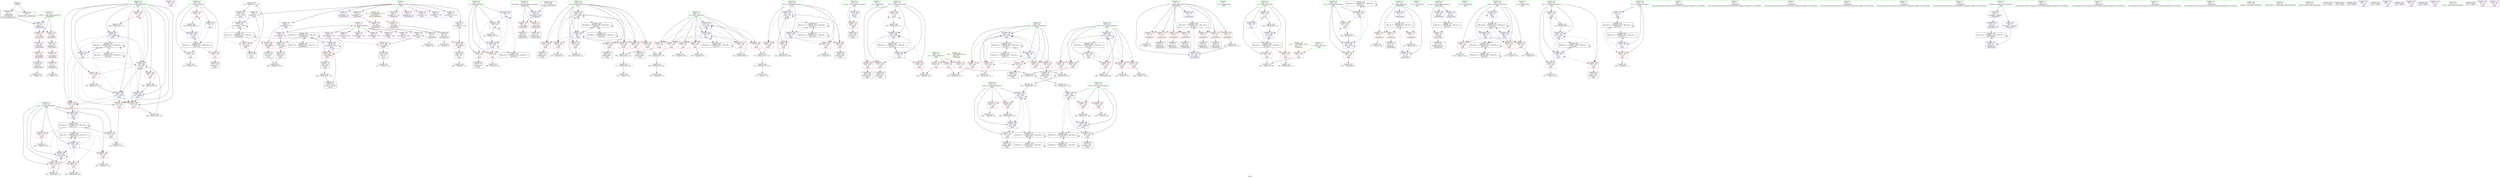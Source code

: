 digraph "SVFG" {
	label="SVFG";

	Node0x5650074bb4b0 [shape=record,color=grey,label="{NodeID: 0\nNullPtr}"];
	Node0x5650074bb4b0 -> Node0x5650074d4860[style=solid];
	Node0x5650074bb4b0 -> Node0x5650074d4930[style=solid];
	Node0x5650074f76d0 [shape=record,color=red,label="{NodeID: 194\n391\<--148\n\<--res\nmain\n}"];
	Node0x5650074f76d0 -> Node0x565007506160[style=solid];
	Node0x5650074d4470 [shape=record,color=purple,label="{NodeID: 111\n461\<--18\n\<--.str.4\nmain\n}"];
	Node0x5650074d5b90 [shape=record,color=green,label="{NodeID: 28\n118\<--119\ni\<--i_field_insensitive\nmain\n}"];
	Node0x5650074d5b90 -> Node0x5650074fa500[style=solid];
	Node0x5650074d5b90 -> Node0x5650074fa5d0[style=solid];
	Node0x5650074d5b90 -> Node0x5650074fa6a0[style=solid];
	Node0x5650074d5b90 -> Node0x5650074f8cc0[style=solid];
	Node0x5650074d5b90 -> Node0x5650074f9000[style=solid];
	Node0x565007505fe0 [shape=record,color=grey,label="{NodeID: 305\n178 = Binary(177, 179, )\n}"];
	Node0x565007505fe0 -> Node0x5650074f5cd0[style=solid];
	Node0x5650074f8d90 [shape=record,color=blue,label="{NodeID: 222\n120\<--38\nj\<--\nmain\n}"];
	Node0x5650074f8d90 -> Node0x5650074fa770[style=dashed];
	Node0x5650074f8d90 -> Node0x5650074fa840[style=dashed];
	Node0x5650074f8d90 -> Node0x5650074fa910[style=dashed];
	Node0x5650074f8d90 -> Node0x5650074f8f30[style=dashed];
	Node0x5650074f8d90 -> Node0x56500751e9e0[style=dashed];
	Node0x5650074fa840 [shape=record,color=red,label="{NodeID: 139\n173\<--120\n\<--j\nmain\n}"];
	Node0x5650074fa840 -> Node0x5650074f5b70[style=solid];
	Node0x5650074d4ee0 [shape=record,color=black,label="{NodeID: 56\n80\<--79\nidxprom14\<--\n_Z5matchPci\n}"];
	Node0x56500752cff0 [shape=record,color=black,label="{NodeID: 416\nMR_50V_2 = PHI(MR_50V_3, MR_50V_1, )\npts\{149 \}\n}"];
	Node0x56500752cff0 -> Node0x56500752cff0[style=dashed];
	Node0x56500752cff0 -> Node0x5650075315f0[style=dashed];
	Node0x5650075089e0 [shape=record,color=grey,label="{NodeID: 333\n375 = cmp(374, 51, )\n}"];
	Node0x5650075022a0 [shape=record,color=blue,label="{NodeID: 250\n148\<--378\nres\<--add112\nmain\n}"];
	Node0x5650075022a0 -> Node0x5650074f7530[style=dashed];
	Node0x5650075022a0 -> Node0x5650074f7870[style=dashed];
	Node0x5650075022a0 -> Node0x5650074f7940[style=dashed];
	Node0x5650075022a0 -> Node0x5650075021d0[style=dashed];
	Node0x5650075022a0 -> Node0x5650075315f0[style=dashed];
	Node0x5650074fbf00 [shape=record,color=red,label="{NodeID: 167\n314\<--136\n\<--k\nmain\n}"];
	Node0x5650074fbf00 -> Node0x5650075056e0[style=solid];
	Node0x5650074f6b70 [shape=record,color=black,label="{NodeID: 84\n113\<--469\nmain_ret\<--\nmain\n}"];
	Node0x5650074eb7b0 [shape=record,color=green,label="{NodeID: 1\n10\<--1\n.str\<--dummyObj\nGlob }"];
	Node0x5650075334e0 [shape=record,color=yellow,style=double,label="{NodeID: 444\n26V_1 = ENCHI(MR_26V_0)\npts\{125 \}\nFun[main]}"];
	Node0x5650075334e0 -> Node0x5650074fac50[style=dashed];
	Node0x5650075334e0 -> Node0x5650074fad20[style=dashed];
	Node0x5650075334e0 -> Node0x5650074fadf0[style=dashed];
	Node0x5650074f77a0 [shape=record,color=red,label="{NodeID: 195\n395\<--148\n\<--res\nmain\n}"];
	Node0x5650074f77a0 -> Node0x565007506460[style=solid];
	Node0x5650074d4540 [shape=record,color=purple,label="{NodeID: 112\n72\<--69\narrayidx11\<--\n_Z5matchPci\n}"];
	Node0x5650074d4540 -> Node0x5650074fa0f0[style=solid];
	Node0x5650074d5c60 [shape=record,color=green,label="{NodeID: 29\n120\<--121\nj\<--j_field_insensitive\nmain\n}"];
	Node0x5650074d5c60 -> Node0x5650074fa770[style=solid];
	Node0x5650074d5c60 -> Node0x5650074fa840[style=solid];
	Node0x5650074d5c60 -> Node0x5650074fa910[style=solid];
	Node0x5650074d5c60 -> Node0x5650074f8d90[style=solid];
	Node0x5650074d5c60 -> Node0x5650074f8f30[style=solid];
	Node0x565007506160 [shape=record,color=grey,label="{NodeID: 306\n392 = Binary(391, 51, )\n}"];
	Node0x565007506160 -> Node0x565007502370[style=solid];
	Node0x5650074f8e60 [shape=record,color=blue,label="{NodeID: 223\n175\<--180\narrayidx5\<--conv6\nmain\n}"];
	Node0x5650074f8e60 -> Node0x5650074f7ef0[style=dashed];
	Node0x5650074f8e60 -> Node0x5650074f8e60[style=dashed];
	Node0x5650074f8e60 -> Node0x56500751eee0[style=dashed];
	Node0x5650074fa910 [shape=record,color=red,label="{NodeID: 140\n183\<--120\n\<--j\nmain\n}"];
	Node0x5650074fa910 -> Node0x5650075047e0[style=solid];
	Node0x5650074d4fb0 [shape=record,color=black,label="{NodeID: 57\n83\<--82\nidxprom16\<--\n_Z5matchPci\n}"];
	Node0x56500752d4f0 [shape=record,color=black,label="{NodeID: 417\nMR_52V_2 = PHI(MR_52V_3, MR_52V_1, )\npts\{151 \}\n}"];
	Node0x56500752d4f0 -> Node0x56500752d4f0[style=dashed];
	Node0x56500752d4f0 -> Node0x565007531af0[style=dashed];
	Node0x565007508b60 [shape=record,color=grey,label="{NodeID: 334\n318 = cmp(317, 51, )\n}"];
	Node0x565007502370 [shape=record,color=blue,label="{NodeID: 251\n148\<--392\nres\<--add120\nmain\n}"];
	Node0x565007502370 -> Node0x5650074f7530[style=dashed];
	Node0x565007502370 -> Node0x5650074f7870[style=dashed];
	Node0x565007502370 -> Node0x5650074f7940[style=dashed];
	Node0x565007502370 -> Node0x5650075021d0[style=dashed];
	Node0x565007502370 -> Node0x5650075315f0[style=dashed];
	Node0x5650074fbfd0 [shape=record,color=red,label="{NodeID: 168\n330\<--136\n\<--k\nmain\n}"];
	Node0x5650074fbfd0 -> Node0x565007509a60[style=solid];
	Node0x5650074f6c40 [shape=record,color=purple,label="{NodeID: 85\n61\<--4\narrayidx6\<--ori\n_Z5matchPci\n}"];
	Node0x5650074ee310 [shape=record,color=green,label="{NodeID: 2\n12\<--1\n.str.1\<--dummyObj\nGlob }"];
	Node0x5650074f7870 [shape=record,color=red,label="{NodeID: 196\n408\<--148\n\<--res\nmain\n}"];
	Node0x5650074f7870 -> Node0x5650075025e0[style=solid];
	Node0x5650074d4610 [shape=record,color=purple,label="{NodeID: 113\n92\<--89\narrayidx22\<--\n_Z5matchPci\n}"];
	Node0x5650074d4610 -> Node0x5650074fa290[style=solid];
	Node0x5650074d5d30 [shape=record,color=green,label="{NodeID: 30\n122\<--123\ne\<--e_field_insensitive\nmain\n}"];
	Node0x5650074d5d30 -> Node0x5650074fa9e0[style=solid];
	Node0x5650074d5d30 -> Node0x5650074faab0[style=solid];
	Node0x5650074d5d30 -> Node0x5650074fab80[style=solid];
	Node0x5650074d5d30 -> Node0x5650074f90d0[style=solid];
	Node0x5650074d5d30 -> Node0x565007502b90[style=solid];
	Node0x5650075062e0 [shape=record,color=grey,label="{NodeID: 307\n324 = Binary(323, 51, )\n}"];
	Node0x5650075062e0 -> Node0x565007501cf0[style=solid];
	Node0x5650074f8f30 [shape=record,color=blue,label="{NodeID: 224\n120\<--184\nj\<--inc\nmain\n}"];
	Node0x5650074f8f30 -> Node0x5650074fa770[style=dashed];
	Node0x5650074f8f30 -> Node0x5650074fa840[style=dashed];
	Node0x5650074f8f30 -> Node0x5650074fa910[style=dashed];
	Node0x5650074f8f30 -> Node0x5650074f8f30[style=dashed];
	Node0x5650074f8f30 -> Node0x56500751e9e0[style=dashed];
	Node0x5650074fa9e0 [shape=record,color=red,label="{NodeID: 141\n194\<--122\n\<--e\nmain\n}"];
	Node0x5650074fa9e0 -> Node0x565007508560[style=solid];
	Node0x5650074d5080 [shape=record,color=black,label="{NodeID: 58\n86\<--85\nconv18\<--\n_Z5matchPci\n}"];
	Node0x5650074d5080 -> Node0x5650075083e0[style=solid];
	Node0x56500752d9f0 [shape=record,color=black,label="{NodeID: 418\nMR_54V_2 = PHI(MR_54V_3, MR_54V_1, )\npts\{153 \}\n}"];
	Node0x56500752d9f0 -> Node0x565007502920[style=dashed];
	Node0x56500752d9f0 -> Node0x56500752d9f0[style=dashed];
	Node0x565007508ce0 [shape=record,color=grey,label="{NodeID: 335\n41 = cmp(40, 42, )\n}"];
	Node0x565007502440 [shape=record,color=blue,label="{NodeID: 252\n148\<--396\nres\<--add122\nmain\n}"];
	Node0x565007502440 -> Node0x5650074f7530[style=dashed];
	Node0x565007502440 -> Node0x5650074f7870[style=dashed];
	Node0x565007502440 -> Node0x5650074f7940[style=dashed];
	Node0x565007502440 -> Node0x5650075021d0[style=dashed];
	Node0x565007502440 -> Node0x5650075315f0[style=dashed];
	Node0x5650074fc0a0 [shape=record,color=red,label="{NodeID: 169\n371\<--136\n\<--k\nmain\n}"];
	Node0x5650074fc0a0 -> Node0x5650075050e0[style=solid];
	Node0x5650074f6d10 [shape=record,color=purple,label="{NodeID: 86\n64\<--4\narrayidx8\<--ori\n_Z5matchPci\n}"];
	Node0x5650074f6d10 -> Node0x5650074fa020[style=solid];
	Node0x5650074bdf10 [shape=record,color=green,label="{NodeID: 3\n14\<--1\n.str.2\<--dummyObj\nGlob }"];
	Node0x5650074f7940 [shape=record,color=red,label="{NodeID: 197\n412\<--148\n\<--res\nmain\n}"];
	Node0x5650074f7940 -> Node0x5650075074e0[style=solid];
	Node0x5650074d46e0 [shape=record,color=red,label="{NodeID: 114\n109\<--25\n\<--retval\n_Z5matchPci\n}"];
	Node0x5650074d46e0 -> Node0x5650074f5a50[style=solid];
	Node0x5650074d5e00 [shape=record,color=green,label="{NodeID: 31\n124\<--125\nn\<--n_field_insensitive\nmain\n}"];
	Node0x5650074d5e00 -> Node0x5650074fac50[style=solid];
	Node0x5650074d5e00 -> Node0x5650074fad20[style=solid];
	Node0x5650074d5e00 -> Node0x5650074fadf0[style=solid];
	Node0x565007506460 [shape=record,color=grey,label="{NodeID: 308\n396 = Binary(395, 38, )\n}"];
	Node0x565007506460 -> Node0x565007502440[style=solid];
	Node0x5650074f9000 [shape=record,color=blue,label="{NodeID: 225\n118\<--189\ni\<--inc8\nmain\n}"];
	Node0x5650074f9000 -> Node0x56500751e4e0[style=dashed];
	Node0x5650074faab0 [shape=record,color=red,label="{NodeID: 142\n429\<--122\n\<--e\nmain\n}"];
	Node0x5650074faab0 -> Node0x565007506a60[style=solid];
	Node0x5650074d5150 [shape=record,color=black,label="{NodeID: 59\n91\<--90\nidxprom21\<--\n_Z5matchPci\n}"];
	Node0x56500752def0 [shape=record,color=black,label="{NodeID: 419\nMR_57V_2 = PHI(MR_57V_3, MR_57V_1, )\npts\{90000 \}\n}"];
	Node0x56500752def0 -> Node0x5650075171e0[style=dashed];
	Node0x565007508e60 [shape=record,color=grey,label="{NodeID: 336\n258 = cmp(256, 257, )\n}"];
	Node0x565007502510 [shape=record,color=blue,label="{NodeID: 253\n150\<--402\ni104\<--dec\nmain\n}"];
	Node0x565007502510 -> Node0x5650074f7a10[style=dashed];
	Node0x565007502510 -> Node0x5650074f7ae0[style=dashed];
	Node0x565007502510 -> Node0x5650074f7bb0[style=dashed];
	Node0x565007502510 -> Node0x5650074f7c80[style=dashed];
	Node0x565007502510 -> Node0x565007502510[style=dashed];
	Node0x565007502510 -> Node0x565007531af0[style=dashed];
	Node0x5650074fc170 [shape=record,color=red,label="{NodeID: 170\n420\<--136\n\<--k\nmain\n}"];
	Node0x5650074fc170 -> Node0x565007504360[style=solid];
	Node0x5650074f6de0 [shape=record,color=purple,label="{NodeID: 87\n81\<--4\narrayidx15\<--ori\n_Z5matchPci\n}"];
	Node0x5650074bbab0 [shape=record,color=green,label="{NodeID: 4\n16\<--1\n.str.3\<--dummyObj\nGlob }"];
	Node0x5650074f7a10 [shape=record,color=red,label="{NodeID: 198\n365\<--150\n\<--i104\nmain\n}"];
	Node0x5650074f7a10 -> Node0x565007508fe0[style=solid];
	Node0x5650074d47b0 [shape=record,color=red,label="{NodeID: 115\n69\<--27\n\<--s.addr\n_Z5matchPci\n}"];
	Node0x5650074d47b0 -> Node0x5650074d4540[style=solid];
	Node0x5650074d5ed0 [shape=record,color=green,label="{NodeID: 32\n126\<--127\ni14\<--i14_field_insensitive\nmain\n}"];
	Node0x5650074d5ed0 -> Node0x5650074faec0[style=solid];
	Node0x5650074d5ed0 -> Node0x5650074faf90[style=solid];
	Node0x5650074d5ed0 -> Node0x5650074fb060[style=solid];
	Node0x5650074d5ed0 -> Node0x5650074fb130[style=solid];
	Node0x5650074d5ed0 -> Node0x5650074f91a0[style=solid];
	Node0x5650074d5ed0 -> Node0x565007501370[style=solid];
	Node0x5650075065e0 [shape=record,color=grey,label="{NodeID: 309\n402 = Binary(401, 239, )\n}"];
	Node0x5650075065e0 -> Node0x565007502510[style=solid];
	Node0x5650074f90d0 [shape=record,color=blue,label="{NodeID: 226\n122\<--38\ne\<--\nmain\n}"];
	Node0x5650074f90d0 -> Node0x5650075293f0[style=dashed];
	Node0x5650074fab80 [shape=record,color=red,label="{NodeID: 143\n465\<--122\n\<--e\nmain\n}"];
	Node0x5650074fab80 -> Node0x5650075041e0[style=solid];
	Node0x5650074d5220 [shape=record,color=black,label="{NodeID: 60\n94\<--93\nconv23\<--\n_Z5matchPci\n}"];
	Node0x5650074d5220 -> Node0x565007508860[style=solid];
	Node0x565007508fe0 [shape=record,color=grey,label="{NodeID: 337\n366 = cmp(365, 38, )\n}"];
	Node0x5650075025e0 [shape=record,color=blue,label="{NodeID: 254\n130\<--408\nans\<--\nmain\n}"];
	Node0x5650075025e0 -> Node0x56500752edf0[style=dashed];
	Node0x5650074fc240 [shape=record,color=red,label="{NodeID: 171\n333\<--138\n\<--chk\nmain\n}"];
	Node0x5650074fc240 -> Node0x565007509ee0[style=solid];
	Node0x5650074f6eb0 [shape=record,color=purple,label="{NodeID: 88\n84\<--4\narrayidx17\<--ori\n_Z5matchPci\n}"];
	Node0x5650074f6eb0 -> Node0x5650074fa1c0[style=solid];
	Node0x5650074f5750 [shape=record,color=green,label="{NodeID: 5\n18\<--1\n.str.4\<--dummyObj\nGlob }"];
	Node0x5650074f7ae0 [shape=record,color=red,label="{NodeID: 199\n372\<--150\n\<--i104\nmain\n}"];
	Node0x5650074f7ae0 -> Node0x5650075050e0[style=solid];
	Node0x5650074f9590 [shape=record,color=red,label="{NodeID: 116\n89\<--27\n\<--s.addr\n_Z5matchPci\n}"];
	Node0x5650074f9590 -> Node0x5650074d4610[style=solid];
	Node0x5650074d5fa0 [shape=record,color=green,label="{NodeID: 33\n128\<--129\nj21\<--j21_field_insensitive\nmain\n}"];
	Node0x5650074d5fa0 -> Node0x5650074fb200[style=solid];
	Node0x5650074d5fa0 -> Node0x5650074fb2d0[style=solid];
	Node0x5650074d5fa0 -> Node0x5650074fb3a0[style=solid];
	Node0x5650074d5fa0 -> Node0x5650074f9270[style=solid];
	Node0x5650074d5fa0 -> Node0x5650074f9410[style=solid];
	Node0x565007506760 [shape=record,color=grey,label="{NodeID: 310\n426 = Binary(425, 239, )\n}"];
	Node0x565007506760 -> Node0x565007502850[style=solid];
	Node0x5650074f91a0 [shape=record,color=blue,label="{NodeID: 227\n126\<--38\ni14\<--\nmain\n}"];
	Node0x5650074f91a0 -> Node0x5650074faec0[style=dashed];
	Node0x5650074f91a0 -> Node0x5650074faf90[style=dashed];
	Node0x5650074f91a0 -> Node0x5650074fb060[style=dashed];
	Node0x5650074f91a0 -> Node0x5650074fb130[style=dashed];
	Node0x5650074f91a0 -> Node0x565007501370[style=dashed];
	Node0x5650074f91a0 -> Node0x5650075298f0[style=dashed];
	Node0x5650074fac50 [shape=record,color=red,label="{NodeID: 144\n203\<--124\n\<--n\nmain\n}"];
	Node0x5650074fac50 -> Node0x565007507ae0[style=solid];
	Node0x5650074d52f0 [shape=record,color=black,label="{NodeID: 61\n98\<--97\nidxprom26\<--\n_Z5matchPci\n}"];
	Node0x565007509160 [shape=record,color=grey,label="{NodeID: 338\n447 = cmp(446, 42, )\n}"];
	Node0x5650075026b0 [shape=record,color=blue,label="{NodeID: 255\n132\<--51\nerr\<--\nmain\n}"];
	Node0x5650075026b0 -> Node0x56500752f2f0[style=dashed];
	Node0x5650074fc310 [shape=record,color=red,label="{NodeID: 172\n337\<--138\n\<--chk\nmain\n}"];
	Node0x5650074fc310 -> Node0x5650075098e0[style=solid];
	Node0x5650074f6f80 [shape=record,color=purple,label="{NodeID: 89\n172\<--4\narrayidx\<--ori\nmain\n}"];
	Node0x5650074bb8f0 [shape=record,color=green,label="{NodeID: 6\n38\<--1\n\<--dummyObj\nCan only get source location for instruction, argument, global var or function.}"];
	Node0x5650074f7bb0 [shape=record,color=red,label="{NodeID: 200\n384\<--150\n\<--i104\nmain\n}"];
	Node0x5650074f7bb0 -> Node0x5650074f69d0[style=solid];
	Node0x5650074f9660 [shape=record,color=red,label="{NodeID: 117\n59\<--29\n\<--num.addr\n_Z5matchPci\n}"];
	Node0x5650074f9660 -> Node0x5650074d4ad0[style=solid];
	Node0x5650074d6070 [shape=record,color=green,label="{NodeID: 34\n130\<--131\nans\<--ans_field_insensitive\nmain\n}"];
	Node0x5650074d6070 -> Node0x5650074fb470[style=solid];
	Node0x5650074d6070 -> Node0x5650074fb540[style=solid];
	Node0x5650074d6070 -> Node0x5650074fb610[style=solid];
	Node0x5650074d6070 -> Node0x5650074fb6e0[style=solid];
	Node0x5650074d6070 -> Node0x5650074fb7b0[style=solid];
	Node0x5650074d6070 -> Node0x565007501400[style=solid];
	Node0x5650074d6070 -> Node0x5650075025e0[style=solid];
	Node0x5650074d6070 -> Node0x5650075029f0[style=solid];
	Node0x5650075068e0 [shape=record,color=grey,label="{NodeID: 311\n343 = Binary(342, 51, )\n}"];
	Node0x5650075068e0 -> Node0x565007501dc0[style=solid];
	Node0x5650074f9270 [shape=record,color=blue,label="{NodeID: 228\n128\<--38\nj21\<--\nmain\n}"];
	Node0x5650074f9270 -> Node0x5650074fb200[style=dashed];
	Node0x5650074f9270 -> Node0x5650074fb2d0[style=dashed];
	Node0x5650074f9270 -> Node0x5650074fb3a0[style=dashed];
	Node0x5650074f9270 -> Node0x5650074f9270[style=dashed];
	Node0x5650074f9270 -> Node0x5650074f9410[style=dashed];
	Node0x5650074f9270 -> Node0x565007529df0[style=dashed];
	Node0x5650074fad20 [shape=record,color=red,label="{NodeID: 145\n257\<--124\n\<--n\nmain\n}"];
	Node0x5650074fad20 -> Node0x565007508e60[style=solid];
	Node0x5650074f5a50 [shape=record,color=black,label="{NodeID: 62\n22\<--109\n_Z5matchPci_ret\<--\n_Z5matchPci\n}"];
	Node0x56500752edf0 [shape=record,color=black,label="{NodeID: 422\nMR_32V_5 = PHI(MR_32V_8, MR_32V_4, )\npts\{131 \}\n}"];
	Node0x56500752edf0 -> Node0x5650074fb470[style=dashed];
	Node0x56500752edf0 -> Node0x5650074fb540[style=dashed];
	Node0x56500752edf0 -> Node0x5650074fb610[style=dashed];
	Node0x56500752edf0 -> Node0x5650074fb6e0[style=dashed];
	Node0x56500752edf0 -> Node0x5650074fb7b0[style=dashed];
	Node0x56500752edf0 -> Node0x5650075025e0[style=dashed];
	Node0x56500752edf0 -> Node0x5650075029f0[style=dashed];
	Node0x56500752edf0 -> Node0x56500752a2f0[style=dashed];
	Node0x56500752edf0 -> Node0x56500752edf0[style=dashed];
	Node0x5650075092e0 [shape=record,color=grey,label="{NodeID: 339\n328 = cmp(327, 242, )\n}"];
	Node0x565007502780 [shape=record,color=blue,label="{NodeID: 256\n136\<--421\nk\<--inc136\nmain\n}"];
	Node0x565007502780 -> Node0x5650074fbd60[style=dashed];
	Node0x565007502780 -> Node0x5650074fbe30[style=dashed];
	Node0x565007502780 -> Node0x5650074fbf00[style=dashed];
	Node0x565007502780 -> Node0x5650074fbfd0[style=dashed];
	Node0x565007502780 -> Node0x5650074fc0a0[style=dashed];
	Node0x565007502780 -> Node0x5650074fc170[style=dashed];
	Node0x565007502780 -> Node0x565007501670[style=dashed];
	Node0x565007502780 -> Node0x565007502780[style=dashed];
	Node0x565007502780 -> Node0x56500752b1f0[style=dashed];
	Node0x5650074fc3e0 [shape=record,color=red,label="{NodeID: 173\n346\<--138\n\<--chk\nmain\n}"];
	Node0x5650074fc3e0 -> Node0x56500750a060[style=solid];
	Node0x5650074f7050 [shape=record,color=purple,label="{NodeID: 90\n175\<--4\narrayidx5\<--ori\nmain\n}"];
	Node0x5650074f7050 -> Node0x5650074f7ef0[style=solid];
	Node0x5650074f7050 -> Node0x5650074f8e60[style=solid];
	Node0x5650074bb980 [shape=record,color=green,label="{NodeID: 7\n42\<--1\n\<--dummyObj\nCan only get source location for instruction, argument, global var or function.}"];
	Node0x565007504060 [shape=record,color=grey,label="{NodeID: 284\n269 = Binary(268, 163, )\n}"];
	Node0x565007504060 -> Node0x5650075019b0[style=solid];
	Node0x5650074f7c80 [shape=record,color=red,label="{NodeID: 201\n401\<--150\n\<--i104\nmain\n}"];
	Node0x5650074f7c80 -> Node0x5650075065e0[style=solid];
	Node0x5650074f9730 [shape=record,color=red,label="{NodeID: 118\n79\<--29\n\<--num.addr\n_Z5matchPci\n}"];
	Node0x5650074f9730 -> Node0x5650074d4ee0[style=solid];
	Node0x5650074d6140 [shape=record,color=green,label="{NodeID: 35\n132\<--133\nerr\<--err_field_insensitive\nmain\n}"];
	Node0x5650074d6140 -> Node0x5650074fb880[style=solid];
	Node0x5650074d6140 -> Node0x5650075014d0[style=solid];
	Node0x5650074d6140 -> Node0x5650075026b0[style=solid];
	Node0x565007506a60 [shape=record,color=grey,label="{NodeID: 312\n430 = Binary(429, 51, )\n}"];
	Node0x5650074f9340 [shape=record,color=blue,label="{NodeID: 229\n222\<--226\narrayidx28\<--conv31\nmain\n}"];
	Node0x5650074f9340 -> Node0x5650074f7fc0[style=dashed];
	Node0x5650074f9340 -> Node0x5650074f9340[style=dashed];
	Node0x5650074f9340 -> Node0x5650075171e0[style=dashed];
	Node0x5650074fadf0 [shape=record,color=red,label="{NodeID: 146\n350\<--124\n\<--n\nmain\n}"];
	Node0x5650074fadf0 -> Node0x565007506d60[style=solid];
	Node0x5650074f5ae0 [shape=record,color=black,label="{NodeID: 63\n171\<--170\nidxprom\<--\nmain\n}"];
	Node0x56500752f2f0 [shape=record,color=black,label="{NodeID: 423\nMR_34V_5 = PHI(MR_34V_9, MR_34V_4, )\npts\{133 \}\n}"];
	Node0x56500752f2f0 -> Node0x5650074fb880[style=dashed];
	Node0x56500752f2f0 -> Node0x5650075026b0[style=dashed];
	Node0x56500752f2f0 -> Node0x56500752a7f0[style=dashed];
	Node0x56500752f2f0 -> Node0x56500752f2f0[style=dashed];
	Node0x565007509460 [shape=record,color=grey,label="{NodeID: 340\n389 = cmp(388, 51, )\n}"];
	Node0x565007502850 [shape=record,color=blue,label="{NodeID: 257\n134\<--426\nstart\<--dec139\nmain\n}"];
	Node0x565007502850 -> Node0x5650074fb950[style=dashed];
	Node0x565007502850 -> Node0x5650074fba20[style=dashed];
	Node0x565007502850 -> Node0x5650074fbaf0[style=dashed];
	Node0x565007502850 -> Node0x5650074fbbc0[style=dashed];
	Node0x565007502850 -> Node0x5650074fbc90[style=dashed];
	Node0x565007502850 -> Node0x565007502850[style=dashed];
	Node0x565007502850 -> Node0x56500752acf0[style=dashed];
	Node0x5650074fc4b0 [shape=record,color=red,label="{NodeID: 174\n256\<--140\n\<--i44\nmain\n}"];
	Node0x5650074fc4b0 -> Node0x565007508e60[style=solid];
	Node0x5650074f7120 [shape=record,color=purple,label="{NodeID: 91\n286\<--4\narrayidx57\<--ori\nmain\n}"];
	Node0x5650074d2db0 [shape=record,color=green,label="{NodeID: 8\n51\<--1\n\<--dummyObj\nCan only get source location for instruction, argument, global var or function.}"];
	Node0x5650075041e0 [shape=record,color=grey,label="{NodeID: 285\n466 = Binary(465, 51, )\n}"];
	Node0x5650075041e0 -> Node0x565007502b90[style=solid];
	Node0x5650074f7d50 [shape=record,color=red,label="{NodeID: 202\n446\<--152\n\<--i148\nmain\n}"];
	Node0x5650074f7d50 -> Node0x565007509160[style=solid];
	Node0x5650074f9800 [shape=record,color=red,label="{NodeID: 119\n40\<--31\n\<--i\n_Z5matchPci\n}"];
	Node0x5650074f9800 -> Node0x565007508ce0[style=solid];
	Node0x5650074d6210 [shape=record,color=green,label="{NodeID: 36\n134\<--135\nstart\<--start_field_insensitive\nmain\n}"];
	Node0x5650074d6210 -> Node0x5650074fb950[style=solid];
	Node0x5650074d6210 -> Node0x5650074fba20[style=solid];
	Node0x5650074d6210 -> Node0x5650074fbaf0[style=solid];
	Node0x5650074d6210 -> Node0x5650074fbbc0[style=solid];
	Node0x5650074d6210 -> Node0x5650074fbc90[style=solid];
	Node0x5650074d6210 -> Node0x5650075015a0[style=solid];
	Node0x5650074d6210 -> Node0x565007502850[style=solid];
	Node0x565007506be0 [shape=record,color=grey,label="{NodeID: 313\n458 = Binary(457, 51, )\n}"];
	Node0x565007506be0 -> Node0x565007502ac0[style=solid];
	Node0x5650074f9410 [shape=record,color=blue,label="{NodeID: 230\n128\<--230\nj21\<--inc33\nmain\n}"];
	Node0x5650074f9410 -> Node0x5650074fb200[style=dashed];
	Node0x5650074f9410 -> Node0x5650074fb2d0[style=dashed];
	Node0x5650074f9410 -> Node0x5650074fb3a0[style=dashed];
	Node0x5650074f9410 -> Node0x5650074f9270[style=dashed];
	Node0x5650074f9410 -> Node0x5650074f9410[style=dashed];
	Node0x5650074f9410 -> Node0x565007529df0[style=dashed];
	Node0x5650074faec0 [shape=record,color=red,label="{NodeID: 147\n202\<--126\n\<--i14\nmain\n}"];
	Node0x5650074faec0 -> Node0x565007507ae0[style=solid];
	Node0x5650074f5b70 [shape=record,color=black,label="{NodeID: 64\n174\<--173\nidxprom4\<--\nmain\n}"];
	Node0x5650075095e0 [shape=record,color=grey,label="{NodeID: 341\n436 = cmp(435, 51, )\n}"];
	Node0x565007502920 [shape=record,color=blue,label="{NodeID: 258\n152\<--38\ni148\<--\nmain\n}"];
	Node0x565007502920 -> Node0x5650074f7d50[style=dashed];
	Node0x565007502920 -> Node0x5650074f7e20[style=dashed];
	Node0x565007502920 -> Node0x565007502ac0[style=dashed];
	Node0x565007502920 -> Node0x56500752d9f0[style=dashed];
	Node0x5650074fc580 [shape=record,color=red,label="{NodeID: 175\n261\<--140\n\<--i44\nmain\n}"];
	Node0x5650074fc580 -> Node0x565007505e60[style=solid];
	Node0x5650074f71f0 [shape=record,color=purple,label="{NodeID: 92\n289\<--4\narrayidx59\<--ori\nmain\n}"];
	Node0x5650074f71f0 -> Node0x5650074f8090[style=solid];
	Node0x5650074d2e40 [shape=record,color=green,label="{NodeID: 9\n163\<--1\n\<--dummyObj\nCan only get source location for instruction, argument, global var or function.}"];
	Node0x565007504360 [shape=record,color=grey,label="{NodeID: 286\n421 = Binary(420, 51, )\n}"];
	Node0x565007504360 -> Node0x565007502780[style=solid];
	Node0x5650074f7e20 [shape=record,color=red,label="{NodeID: 203\n457\<--152\n\<--i148\nmain\n}"];
	Node0x5650074f7e20 -> Node0x565007506be0[style=solid];
	Node0x5650074f98d0 [shape=record,color=red,label="{NodeID: 120\n44\<--31\n\<--i\n_Z5matchPci\n}"];
	Node0x5650074f98d0 -> Node0x5650074d4a00[style=solid];
	Node0x5650074d62e0 [shape=record,color=green,label="{NodeID: 37\n136\<--137\nk\<--k_field_insensitive\nmain\n}"];
	Node0x5650074d62e0 -> Node0x5650074fbd60[style=solid];
	Node0x5650074d62e0 -> Node0x5650074fbe30[style=solid];
	Node0x5650074d62e0 -> Node0x5650074fbf00[style=solid];
	Node0x5650074d62e0 -> Node0x5650074fbfd0[style=solid];
	Node0x5650074d62e0 -> Node0x5650074fc0a0[style=solid];
	Node0x5650074d62e0 -> Node0x5650074fc170[style=solid];
	Node0x5650074d62e0 -> Node0x565007501670[style=solid];
	Node0x5650074d62e0 -> Node0x565007502780[style=solid];
	Node0x565007506d60 [shape=record,color=grey,label="{NodeID: 314\n351 = Binary(349, 350, )\n}"];
	Node0x565007506d60 -> Node0x565007506ee0[style=solid];
	Node0x565007501370 [shape=record,color=blue,label="{NodeID: 231\n126\<--235\ni14\<--inc36\nmain\n}"];
	Node0x565007501370 -> Node0x5650074faec0[style=dashed];
	Node0x565007501370 -> Node0x5650074faf90[style=dashed];
	Node0x565007501370 -> Node0x5650074fb060[style=dashed];
	Node0x565007501370 -> Node0x5650074fb130[style=dashed];
	Node0x565007501370 -> Node0x565007501370[style=dashed];
	Node0x565007501370 -> Node0x5650075298f0[style=dashed];
	Node0x5650074faf90 [shape=record,color=red,label="{NodeID: 148\n206\<--126\n\<--i14\nmain\n}"];
	Node0x5650074faf90 -> Node0x5650074f5da0[style=solid];
	Node0x5650074f5c00 [shape=record,color=black,label="{NodeID: 65\n177\<--176\nconv\<--\nmain\n}"];
	Node0x5650074f5c00 -> Node0x565007505fe0[style=solid];
	Node0x56500752fcf0 [shape=record,color=black,label="{NodeID: 425\nMR_40V_4 = PHI(MR_40V_10, MR_40V_3, )\npts\{139 \}\n}"];
	Node0x56500752fcf0 -> Node0x565007501740[style=dashed];
	Node0x56500752fcf0 -> Node0x56500752b6f0[style=dashed];
	Node0x56500752fcf0 -> Node0x56500752fcf0[style=dashed];
	Node0x565007509760 [shape=record,color=grey,label="{NodeID: 342\n168 = cmp(167, 42, )\n}"];
	Node0x5650075029f0 [shape=record,color=blue,label="{NodeID: 259\n130\<--454\nans\<--shr154\nmain\n}"];
	Node0x5650075029f0 -> Node0x5650074fb6e0[style=dashed];
	Node0x5650075029f0 -> Node0x5650074fb7b0[style=dashed];
	Node0x5650075029f0 -> Node0x5650075029f0[style=dashed];
	Node0x5650075029f0 -> Node0x56500752a2f0[style=dashed];
	Node0x5650074fc650 [shape=record,color=red,label="{NodeID: 176\n292\<--140\n\<--i44\nmain\n}"];
	Node0x5650074fc650 -> Node0x5650074f6420[style=solid];
	Node0x5650074f72c0 [shape=record,color=purple,label="{NodeID: 93\n383\<--4\narrayidx114\<--ori\nmain\n}"];
	Node0x5650074bbba0 [shape=record,color=green,label="{NodeID: 10\n179\<--1\n\<--dummyObj\nCan only get source location for instruction, argument, global var or function.}"];
	Node0x5650075044e0 [shape=record,color=grey,label="{NodeID: 287\n280 = Binary(279, 281, )\n}"];
	Node0x5650075044e0 -> Node0x565007507c60[style=solid];
	Node0x5650074f7ef0 [shape=record,color=red,label="{NodeID: 204\n176\<--175\n\<--arrayidx5\nmain\n}"];
	Node0x5650074f7ef0 -> Node0x5650074f5c00[style=solid];
	Node0x5650074f99a0 [shape=record,color=red,label="{NodeID: 121\n49\<--31\n\<--i\n_Z5matchPci\n}"];
	Node0x5650074f99a0 -> Node0x565007504de0[style=solid];
	Node0x5650074d63b0 [shape=record,color=green,label="{NodeID: 38\n138\<--139\nchk\<--chk_field_insensitive\nmain\n}"];
	Node0x5650074d63b0 -> Node0x5650074fc240[style=solid];
	Node0x5650074d63b0 -> Node0x5650074fc310[style=solid];
	Node0x5650074d63b0 -> Node0x5650074fc3e0[style=solid];
	Node0x5650074d63b0 -> Node0x565007501740[style=solid];
	Node0x5650074d63b0 -> Node0x565007501b50[style=solid];
	Node0x5650074d63b0 -> Node0x565007501c20[style=solid];
	Node0x565007506ee0 [shape=record,color=grey,label="{NodeID: 315\n352 = Binary(351, 163, )\n}"];
	Node0x565007506ee0 -> Node0x565007501e90[style=solid];
	Node0x565007501400 [shape=record,color=blue,label="{NodeID: 232\n130\<--239\nans\<--\nmain\n}"];
	Node0x565007501400 -> Node0x5650074fb610[style=dashed];
	Node0x565007501400 -> Node0x5650074fb6e0[style=dashed];
	Node0x565007501400 -> Node0x5650074fb7b0[style=dashed];
	Node0x565007501400 -> Node0x5650075029f0[style=dashed];
	Node0x565007501400 -> Node0x56500752a2f0[style=dashed];
	Node0x565007501400 -> Node0x56500752edf0[style=dashed];
	Node0x5650074fb060 [shape=record,color=red,label="{NodeID: 149\n217\<--126\n\<--i14\nmain\n}"];
	Node0x5650074fb060 -> Node0x5650074f5e70[style=solid];
	Node0x5650074f5cd0 [shape=record,color=black,label="{NodeID: 66\n180\<--178\nconv6\<--sub\nmain\n}"];
	Node0x5650074f5cd0 -> Node0x5650074f8e60[style=solid];
	Node0x5650075301f0 [shape=record,color=black,label="{NodeID: 426\nMR_42V_4 = PHI(MR_42V_6, MR_42V_3, )\npts\{141 \}\n}"];
	Node0x5650075301f0 -> Node0x565007501810[style=dashed];
	Node0x5650075301f0 -> Node0x56500752bbf0[style=dashed];
	Node0x5650075301f0 -> Node0x5650075301f0[style=dashed];
	Node0x5650075098e0 [shape=record,color=grey,label="{NodeID: 343\n338 = cmp(337, 38, )\n}"];
	Node0x565007502ac0 [shape=record,color=blue,label="{NodeID: 260\n152\<--458\ni148\<--inc156\nmain\n}"];
	Node0x565007502ac0 -> Node0x5650074f7d50[style=dashed];
	Node0x565007502ac0 -> Node0x5650074f7e20[style=dashed];
	Node0x565007502ac0 -> Node0x565007502ac0[style=dashed];
	Node0x565007502ac0 -> Node0x56500752d9f0[style=dashed];
	Node0x5650074fc720 [shape=record,color=red,label="{NodeID: 177\n304\<--140\n\<--i44\nmain\n}"];
	Node0x5650074fc720 -> Node0x5650074f6690[style=solid];
	Node0x5650074f7390 [shape=record,color=purple,label="{NodeID: 94\n386\<--4\narrayidx116\<--ori\nmain\n}"];
	Node0x5650074f7390 -> Node0x5650074f8300[style=solid];
	Node0x5650074bbc70 [shape=record,color=green,label="{NodeID: 11\n239\<--1\n\<--dummyObj\nCan only get source location for instruction, argument, global var or function.}"];
	Node0x565007504660 [shape=record,color=grey,label="{NodeID: 288\n279 = Binary(277, 278, )\n}"];
	Node0x565007504660 -> Node0x5650075044e0[style=solid];
	Node0x5650074f7fc0 [shape=record,color=red,label="{NodeID: 205\n223\<--222\n\<--arrayidx28\nmain\n}"];
	Node0x5650074f7fc0 -> Node0x5650074f6010[style=solid];
	Node0x5650074f9a70 [shape=record,color=red,label="{NodeID: 122\n56\<--33\n\<--i1\n_Z5matchPci\n}"];
	Node0x5650074f9a70 -> Node0x5650075080e0[style=solid];
	Node0x5650074d30c0 [shape=record,color=green,label="{NodeID: 39\n140\<--141\ni44\<--i44_field_insensitive\nmain\n}"];
	Node0x5650074d30c0 -> Node0x5650074fc4b0[style=solid];
	Node0x5650074d30c0 -> Node0x5650074fc580[style=solid];
	Node0x5650074d30c0 -> Node0x5650074fc650[style=solid];
	Node0x5650074d30c0 -> Node0x5650074fc720[style=solid];
	Node0x5650074d30c0 -> Node0x5650074fc7f0[style=solid];
	Node0x5650074d30c0 -> Node0x565007501810[style=solid];
	Node0x5650074d30c0 -> Node0x565007501dc0[style=solid];
	Node0x565007507060 [shape=record,color=grey,label="{NodeID: 316\n104 = Binary(103, 51, )\n}"];
	Node0x565007507060 -> Node0x5650074f8a50[style=solid];
	Node0x5650075014d0 [shape=record,color=blue,label="{NodeID: 233\n132\<--38\nerr\<--\nmain\n}"];
	Node0x5650075014d0 -> Node0x5650074fb880[style=dashed];
	Node0x5650075014d0 -> Node0x56500752a7f0[style=dashed];
	Node0x5650075014d0 -> Node0x56500752f2f0[style=dashed];
	Node0x5650074fb130 [shape=record,color=red,label="{NodeID: 150\n234\<--126\n\<--i14\nmain\n}"];
	Node0x5650074fb130 -> Node0x565007504c60[style=solid];
	Node0x5650074f5da0 [shape=record,color=black,label="{NodeID: 67\n207\<--206\nidxprom18\<--\nmain\n}"];
	Node0x5650075306f0 [shape=record,color=black,label="{NodeID: 427\nMR_44V_4 = PHI(MR_44V_9, MR_44V_3, )\npts\{143 \}\n}"];
	Node0x5650075306f0 -> Node0x5650075018e0[style=dashed];
	Node0x5650075306f0 -> Node0x56500752c0f0[style=dashed];
	Node0x5650075306f0 -> Node0x5650075306f0[style=dashed];
	Node0x565007509a60 [shape=record,color=grey,label="{NodeID: 344\n331 = cmp(330, 281, )\n}"];
	Node0x565007502b90 [shape=record,color=blue,label="{NodeID: 261\n122\<--466\ne\<--inc161\nmain\n}"];
	Node0x565007502b90 -> Node0x5650075293f0[style=dashed];
	Node0x5650074fc7f0 [shape=record,color=red,label="{NodeID: 178\n342\<--140\n\<--i44\nmain\n}"];
	Node0x5650074fc7f0 -> Node0x5650075068e0[style=solid];
	Node0x5650074f7460 [shape=record,color=purple,label="{NodeID: 95\n46\<--6\narrayidx\<--broken\n_Z5matchPci\n}"];
	Node0x5650074f7460 -> Node0x5650074f8640[style=solid];
	Node0x5650074bb650 [shape=record,color=green,label="{NodeID: 12\n242\<--1\n\<--dummyObj\nCan only get source location for instruction, argument, global var or function.}"];
	Node0x5650075047e0 [shape=record,color=grey,label="{NodeID: 289\n184 = Binary(183, 51, )\n}"];
	Node0x5650075047e0 -> Node0x5650074f8f30[style=solid];
	Node0x5650074f8090 [shape=record,color=red,label="{NodeID: 206\n290\<--289\n\<--arrayidx59\nmain\n}"];
	Node0x5650074f8090 -> Node0x5650074f6350[style=solid];
	Node0x5650074f9b40 [shape=record,color=red,label="{NodeID: 123\n62\<--33\n\<--i1\n_Z5matchPci\n}"];
	Node0x5650074f9b40 -> Node0x5650074d4ba0[style=solid];
	Node0x5650074d3190 [shape=record,color=green,label="{NodeID: 40\n142\<--143\nnow\<--now_field_insensitive\nmain\n}"];
	Node0x5650074d3190 -> Node0x5650074fc8c0[style=solid];
	Node0x5650074d3190 -> Node0x5650074fc990[style=solid];
	Node0x5650074d3190 -> Node0x5650074fca60[style=solid];
	Node0x5650074d3190 -> Node0x5650075018e0[style=solid];
	Node0x5650074d3190 -> Node0x5650075019b0[style=solid];
	Node0x5650075071e0 [shape=record,color=grey,label="{NodeID: 317\n454 = Binary(453, 51, )\n}"];
	Node0x5650075071e0 -> Node0x5650075029f0[style=solid];
	Node0x5650075015a0 [shape=record,color=blue,label="{NodeID: 234\n134\<--242\nstart\<--\nmain\n}"];
	Node0x5650075015a0 -> Node0x5650074fb950[style=dashed];
	Node0x5650075015a0 -> Node0x5650074fba20[style=dashed];
	Node0x5650075015a0 -> Node0x5650074fbaf0[style=dashed];
	Node0x5650075015a0 -> Node0x5650074fbbc0[style=dashed];
	Node0x5650075015a0 -> Node0x5650074fbc90[style=dashed];
	Node0x5650075015a0 -> Node0x565007502850[style=dashed];
	Node0x5650075015a0 -> Node0x56500752acf0[style=dashed];
	Node0x5650074fb200 [shape=record,color=red,label="{NodeID: 151\n214\<--128\n\<--j21\nmain\n}"];
	Node0x5650074fb200 -> Node0x565007507960[style=solid];
	Node0x5650074f5e70 [shape=record,color=black,label="{NodeID: 68\n218\<--217\nidxprom25\<--\nmain\n}"];
	Node0x565007530bf0 [shape=record,color=black,label="{NodeID: 428\nMR_46V_4 = PHI(MR_46V_9, MR_46V_3, )\npts\{145 \}\n}"];
	Node0x565007530bf0 -> Node0x565007501a80[style=dashed];
	Node0x565007530bf0 -> Node0x56500752c5f0[style=dashed];
	Node0x565007530bf0 -> Node0x565007530bf0[style=dashed];
	Node0x565007509be0 [shape=record,color=grey,label="{NodeID: 345\n439 = cmp(438, 239, )\n}"];
	Node0x5650074fc8c0 [shape=record,color=red,label="{NodeID: 179\n265\<--142\n\<--now\nmain\n}"];
	Node0x5650074fc8c0 -> Node0x565007507660[style=solid];
	Node0x5650074d3840 [shape=record,color=purple,label="{NodeID: 96\n99\<--6\narrayidx27\<--broken\n_Z5matchPci\n}"];
	Node0x5650074d3840 -> Node0x5650074f8980[style=solid];
	Node0x5650074bb6e0 [shape=record,color=green,label="{NodeID: 13\n251\<--1\n\<--dummyObj\nCan only get source location for instruction, argument, global var or function.}"];
	Node0x565007504960 [shape=record,color=grey,label="{NodeID: 290\n225 = Binary(224, 179, )\n}"];
	Node0x565007504960 -> Node0x5650074f60e0[style=solid];
	Node0x5650074f8160 [shape=record,color=red,label="{NodeID: 207\n298\<--297\n\<--arrayidx64\nmain\n}"];
	Node0x5650074f8160 -> Node0x5650074f65c0[style=solid];
	Node0x5650074f9c10 [shape=record,color=red,label="{NodeID: 124\n70\<--33\n\<--i1\n_Z5matchPci\n}"];
	Node0x5650074f9c10 -> Node0x5650074d4d40[style=solid];
	Node0x5650074d3260 [shape=record,color=green,label="{NodeID: 41\n144\<--145\nj50\<--j50_field_insensitive\nmain\n}"];
	Node0x5650074d3260 -> Node0x5650074fcb30[style=solid];
	Node0x5650074d3260 -> Node0x5650074fcc00[style=solid];
	Node0x5650074d3260 -> Node0x5650074fccd0[style=solid];
	Node0x5650074d3260 -> Node0x5650074fcda0[style=solid];
	Node0x5650074d3260 -> Node0x5650074fce70[style=solid];
	Node0x5650074d3260 -> Node0x5650074fcf40[style=solid];
	Node0x5650074d3260 -> Node0x5650074fd010[style=solid];
	Node0x5650074d3260 -> Node0x565007501a80[style=solid];
	Node0x5650074d3260 -> Node0x565007501cf0[style=solid];
	Node0x5650075284f0 [shape=record,color=black,label="{NodeID: 401\nMR_2V_3 = PHI(MR_2V_4, MR_2V_2, )\npts\{26 \}\n}"];
	Node0x5650075284f0 -> Node0x5650074d46e0[style=dashed];
	Node0x565007507360 [shape=record,color=grey,label="{NodeID: 318\n275 = cmp(274, 42, )\n}"];
	Node0x565007501670 [shape=record,color=blue,label="{NodeID: 235\n136\<--38\nk\<--\nmain\n}"];
	Node0x565007501670 -> Node0x5650074fbd60[style=dashed];
	Node0x565007501670 -> Node0x5650074fbe30[style=dashed];
	Node0x565007501670 -> Node0x5650074fbf00[style=dashed];
	Node0x565007501670 -> Node0x5650074fbfd0[style=dashed];
	Node0x565007501670 -> Node0x5650074fc0a0[style=dashed];
	Node0x565007501670 -> Node0x5650074fc170[style=dashed];
	Node0x565007501670 -> Node0x565007501670[style=dashed];
	Node0x565007501670 -> Node0x565007502780[style=dashed];
	Node0x565007501670 -> Node0x56500752b1f0[style=dashed];
	Node0x5650074fb2d0 [shape=record,color=red,label="{NodeID: 152\n220\<--128\n\<--j21\nmain\n}"];
	Node0x5650074fb2d0 -> Node0x5650074f5f40[style=solid];
	Node0x5650074f5f40 [shape=record,color=black,label="{NodeID: 69\n221\<--220\nidxprom27\<--\nmain\n}"];
	Node0x5650075310f0 [shape=record,color=black,label="{NodeID: 429\nMR_48V_4 = PHI(MR_48V_8, MR_48V_3, )\npts\{147 \}\n}"];
	Node0x5650075310f0 -> Node0x565007501e90[style=dashed];
	Node0x5650075310f0 -> Node0x56500752caf0[style=dashed];
	Node0x5650075310f0 -> Node0x5650075310f0[style=dashed];
	Node0x565007509d60 [shape=record,color=grey,label="{NodeID: 346\n162 = cmp(161, 163, )\n}"];
	Node0x5650074fc990 [shape=record,color=red,label="{NodeID: 180\n268\<--142\n\<--now\nmain\n}"];
	Node0x5650074fc990 -> Node0x565007504060[style=solid];
	Node0x5650074d3910 [shape=record,color=purple,label="{NodeID: 97\n208\<--8\narrayidx19\<--inp\nmain\n}"];
	Node0x5650074bb7b0 [shape=record,color=green,label="{NodeID: 14\n281\<--1\n\<--dummyObj\nCan only get source location for instruction, argument, global var or function.}"];
	Node0x565007504ae0 [shape=record,color=grey,label="{NodeID: 291\n230 = Binary(229, 51, )\n}"];
	Node0x565007504ae0 -> Node0x5650074f9410[style=solid];
	Node0x5650074f8230 [shape=record,color=red,label="{NodeID: 208\n310\<--309\n\<--arrayidx72\nmain\n}"];
	Node0x5650074f8230 -> Node0x5650074f6830[style=solid];
	Node0x5650074f9ce0 [shape=record,color=red,label="{NodeID: 125\n82\<--33\n\<--i1\n_Z5matchPci\n}"];
	Node0x5650074f9ce0 -> Node0x5650074d4fb0[style=solid];
	Node0x5650074d3330 [shape=record,color=green,label="{NodeID: 42\n146\<--147\nnext\<--next_field_insensitive\nmain\n}"];
	Node0x5650074d3330 -> Node0x5650074fd0e0[style=solid];
	Node0x5650074d3330 -> Node0x5650074fd1b0[style=solid];
	Node0x5650074d3330 -> Node0x5650074fd280[style=solid];
	Node0x5650074d3330 -> Node0x565007501e90[style=solid];
	Node0x5650074d3330 -> Node0x565007501f60[style=solid];
	Node0x5650075289f0 [shape=record,color=black,label="{NodeID: 402\nMR_8V_3 = PHI(MR_8V_4, MR_8V_2, )\npts\{32 \}\n}"];
	Node0x5650075289f0 -> Node0x5650074f9800[style=dashed];
	Node0x5650075289f0 -> Node0x5650074f98d0[style=dashed];
	Node0x5650075289f0 -> Node0x5650074f99a0[style=dashed];
	Node0x5650075289f0 -> Node0x5650074f8710[style=dashed];
	Node0x5650075074e0 [shape=record,color=grey,label="{NodeID: 319\n413 = cmp(411, 412, )\n}"];
	Node0x565007501740 [shape=record,color=blue,label="{NodeID: 236\n138\<--51\nchk\<--\nmain\n}"];
	Node0x565007501740 -> Node0x5650075176e0[style=dashed];
	Node0x5650074fb3a0 [shape=record,color=red,label="{NodeID: 153\n229\<--128\n\<--j21\nmain\n}"];
	Node0x5650074fb3a0 -> Node0x565007504ae0[style=solid];
	Node0x5650074f6010 [shape=record,color=black,label="{NodeID: 70\n224\<--223\nconv29\<--\nmain\n}"];
	Node0x5650074f6010 -> Node0x565007504960[style=solid];
	Node0x5650075315f0 [shape=record,color=black,label="{NodeID: 430\nMR_50V_4 = PHI(MR_50V_13, MR_50V_3, )\npts\{149 \}\n}"];
	Node0x5650075315f0 -> Node0x565007502030[style=dashed];
	Node0x5650075315f0 -> Node0x56500752cff0[style=dashed];
	Node0x5650075315f0 -> Node0x5650075315f0[style=dashed];
	Node0x565007509ee0 [shape=record,color=grey,label="{NodeID: 347\n334 = cmp(333, 38, )\n}"];
	Node0x5650074fca60 [shape=record,color=red,label="{NodeID: 181\n284\<--142\n\<--now\nmain\n}"];
	Node0x5650074fca60 -> Node0x5650074f61b0[style=solid];
	Node0x5650074d39e0 [shape=record,color=purple,label="{NodeID: 98\n209\<--8\narraydecay\<--inp\nmain\n}"];
	Node0x5650074bdac0 [shape=record,color=green,label="{NodeID: 15\n363\<--1\n\<--dummyObj\nCan only get source location for instruction, argument, global var or function.}"];
	Node0x565007504c60 [shape=record,color=grey,label="{NodeID: 292\n235 = Binary(234, 51, )\n}"];
	Node0x565007504c60 -> Node0x565007501370[style=solid];
	Node0x5650074f8300 [shape=record,color=red,label="{NodeID: 209\n387\<--386\n\<--arrayidx116\nmain\n}"];
	Node0x5650074f8300 -> Node0x5650074f6aa0[style=solid];
	Node0x5650074f9db0 [shape=record,color=red,label="{NodeID: 126\n90\<--33\n\<--i1\n_Z5matchPci\n}"];
	Node0x5650074f9db0 -> Node0x5650074d5150[style=solid];
	Node0x5650074d3400 [shape=record,color=green,label="{NodeID: 43\n148\<--149\nres\<--res_field_insensitive\nmain\n}"];
	Node0x5650074d3400 -> Node0x5650074f7530[style=solid];
	Node0x5650074d3400 -> Node0x5650074f7600[style=solid];
	Node0x5650074d3400 -> Node0x5650074f76d0[style=solid];
	Node0x5650074d3400 -> Node0x5650074f77a0[style=solid];
	Node0x5650074d3400 -> Node0x5650074f7870[style=solid];
	Node0x5650074d3400 -> Node0x5650074f7940[style=solid];
	Node0x5650074d3400 -> Node0x565007502030[style=solid];
	Node0x5650074d3400 -> Node0x5650075021d0[style=solid];
	Node0x5650074d3400 -> Node0x5650075022a0[style=solid];
	Node0x5650074d3400 -> Node0x565007502370[style=solid];
	Node0x5650074d3400 -> Node0x565007502440[style=solid];
	Node0x565007507660 [shape=record,color=grey,label="{NodeID: 320\n266 = cmp(265, 38, )\n}"];
	Node0x565007501810 [shape=record,color=blue,label="{NodeID: 237\n140\<--38\ni44\<--\nmain\n}"];
	Node0x565007501810 -> Node0x5650074fc4b0[style=dashed];
	Node0x565007501810 -> Node0x5650074fc580[style=dashed];
	Node0x565007501810 -> Node0x5650074fc650[style=dashed];
	Node0x565007501810 -> Node0x5650074fc720[style=dashed];
	Node0x565007501810 -> Node0x5650074fc7f0[style=dashed];
	Node0x565007501810 -> Node0x565007501dc0[style=dashed];
	Node0x565007501810 -> Node0x5650075301f0[style=dashed];
	Node0x5650074fb470 [shape=record,color=red,label="{NodeID: 154\n405\<--130\n\<--ans\nmain\n}"];
	Node0x5650074fb470 -> Node0x5650075077e0[style=solid];
	Node0x5650074f60e0 [shape=record,color=black,label="{NodeID: 71\n226\<--225\nconv31\<--sub30\nmain\n}"];
	Node0x5650074f60e0 -> Node0x5650074f9340[style=solid];
	Node0x565007531af0 [shape=record,color=black,label="{NodeID: 431\nMR_52V_4 = PHI(MR_52V_8, MR_52V_3, )\npts\{151 \}\n}"];
	Node0x565007531af0 -> Node0x565007502100[style=dashed];
	Node0x565007531af0 -> Node0x56500752d4f0[style=dashed];
	Node0x565007531af0 -> Node0x565007531af0[style=dashed];
	Node0x56500750a060 [shape=record,color=grey,label="{NodeID: 348\n347 = cmp(346, 38, )\n}"];
	Node0x5650074fcb30 [shape=record,color=red,label="{NodeID: 182\n274\<--144\n\<--j50\nmain\n}"];
	Node0x5650074fcb30 -> Node0x565007507360[style=solid];
	Node0x5650074d3ab0 [shape=record,color=purple,label="{NodeID: 99\n219\<--8\narrayidx26\<--inp\nmain\n}"];
	Node0x5650074bdb90 [shape=record,color=green,label="{NodeID: 16\n4\<--5\nori\<--ori_field_insensitive\nGlob }"];
	Node0x5650074bdb90 -> Node0x5650074f6c40[style=solid];
	Node0x5650074bdb90 -> Node0x5650074f6d10[style=solid];
	Node0x5650074bdb90 -> Node0x5650074f6de0[style=solid];
	Node0x5650074bdb90 -> Node0x5650074f6eb0[style=solid];
	Node0x5650074bdb90 -> Node0x5650074f6f80[style=solid];
	Node0x5650074bdb90 -> Node0x5650074f7050[style=solid];
	Node0x5650074bdb90 -> Node0x5650074f7120[style=solid];
	Node0x5650074bdb90 -> Node0x5650074f71f0[style=solid];
	Node0x5650074bdb90 -> Node0x5650074f72c0[style=solid];
	Node0x5650074bdb90 -> Node0x5650074f7390[style=solid];
	Node0x565007504de0 [shape=record,color=grey,label="{NodeID: 293\n50 = Binary(49, 51, )\n}"];
	Node0x565007504de0 -> Node0x5650074f8710[style=solid];
	Node0x5650074f83d0 [shape=record,color=blue,label="{NodeID: 210\n27\<--23\ns.addr\<--s\n_Z5matchPci\n}"];
	Node0x5650074f83d0 -> Node0x5650074d47b0[style=dashed];
	Node0x5650074f83d0 -> Node0x5650074f9590[style=dashed];
	Node0x5650074f9e80 [shape=record,color=red,label="{NodeID: 127\n97\<--33\n\<--i1\n_Z5matchPci\n}"];
	Node0x5650074f9e80 -> Node0x5650074d52f0[style=solid];
	Node0x5650074d34d0 [shape=record,color=green,label="{NodeID: 44\n150\<--151\ni104\<--i104_field_insensitive\nmain\n}"];
	Node0x5650074d34d0 -> Node0x5650074f7a10[style=solid];
	Node0x5650074d34d0 -> Node0x5650074f7ae0[style=solid];
	Node0x5650074d34d0 -> Node0x5650074f7bb0[style=solid];
	Node0x5650074d34d0 -> Node0x5650074f7c80[style=solid];
	Node0x5650074d34d0 -> Node0x565007502100[style=solid];
	Node0x5650074d34d0 -> Node0x565007502510[style=solid];
	Node0x5650075293f0 [shape=record,color=black,label="{NodeID: 404\nMR_24V_3 = PHI(MR_24V_4, MR_24V_2, )\npts\{123 \}\n}"];
	Node0x5650075293f0 -> Node0x5650074fa9e0[style=dashed];
	Node0x5650075293f0 -> Node0x5650074faab0[style=dashed];
	Node0x5650075293f0 -> Node0x5650074fab80[style=dashed];
	Node0x5650075293f0 -> Node0x565007502b90[style=dashed];
	Node0x5650075077e0 [shape=record,color=grey,label="{NodeID: 321\n406 = cmp(405, 239, )\n}"];
	Node0x5650075018e0 [shape=record,color=blue,label="{NodeID: 238\n142\<--263\nnow\<--rem\nmain\n}"];
	Node0x5650075018e0 -> Node0x5650074fc8c0[style=dashed];
	Node0x5650075018e0 -> Node0x5650074fc990[style=dashed];
	Node0x5650075018e0 -> Node0x5650074fca60[style=dashed];
	Node0x5650075018e0 -> Node0x5650075018e0[style=dashed];
	Node0x5650075018e0 -> Node0x5650075019b0[style=dashed];
	Node0x5650075018e0 -> Node0x5650075306f0[style=dashed];
	Node0x5650074fb540 [shape=record,color=red,label="{NodeID: 155\n411\<--130\n\<--ans\nmain\n}"];
	Node0x5650074fb540 -> Node0x5650075074e0[style=solid];
	Node0x5650074f61b0 [shape=record,color=black,label="{NodeID: 72\n285\<--284\nidxprom56\<--\nmain\n}"];
	Node0x56500750a1e0 [shape=record,color=grey,label="{NodeID: 349\n245 = cmp(244, 38, )\n}"];
	Node0x5650074fcc00 [shape=record,color=red,label="{NodeID: 183\n278\<--144\n\<--j50\nmain\n}"];
	Node0x5650074fcc00 -> Node0x565007504660[style=solid];
	Node0x5650074d3b80 [shape=record,color=purple,label="{NodeID: 100\n222\<--8\narrayidx28\<--inp\nmain\n}"];
	Node0x5650074d3b80 -> Node0x5650074f7fc0[style=solid];
	Node0x5650074d3b80 -> Node0x5650074f9340[style=solid];
	Node0x5650074bdc60 [shape=record,color=green,label="{NodeID: 17\n6\<--7\nbroken\<--broken_field_insensitive\nGlob }"];
	Node0x5650074bdc60 -> Node0x5650074f7460[style=solid];
	Node0x5650074bdc60 -> Node0x5650074d3840[style=solid];
	Node0x56500751e4e0 [shape=record,color=black,label="{NodeID: 377\nMR_20V_3 = PHI(MR_20V_4, MR_20V_2, )\npts\{119 \}\n}"];
	Node0x56500751e4e0 -> Node0x5650074fa500[style=dashed];
	Node0x56500751e4e0 -> Node0x5650074fa5d0[style=dashed];
	Node0x56500751e4e0 -> Node0x5650074fa6a0[style=dashed];
	Node0x56500751e4e0 -> Node0x5650074f9000[style=dashed];
	Node0x565007504f60 [shape=record,color=grey,label="{NodeID: 294\n369 = Binary(368, 281, )\n}"];
	Node0x565007504f60 -> Node0x5650075021d0[style=solid];
	Node0x5650074f84a0 [shape=record,color=blue,label="{NodeID: 211\n29\<--24\nnum.addr\<--num\n_Z5matchPci\n}"];
	Node0x5650074f84a0 -> Node0x5650074f9660[style=dashed];
	Node0x5650074f84a0 -> Node0x5650074f9730[style=dashed];
	Node0x5650074f9f50 [shape=record,color=red,label="{NodeID: 128\n103\<--33\n\<--i1\n_Z5matchPci\n}"];
	Node0x5650074f9f50 -> Node0x565007507060[style=solid];
	Node0x5650074d35a0 [shape=record,color=green,label="{NodeID: 45\n152\<--153\ni148\<--i148_field_insensitive\nmain\n}"];
	Node0x5650074d35a0 -> Node0x5650074f7d50[style=solid];
	Node0x5650074d35a0 -> Node0x5650074f7e20[style=solid];
	Node0x5650074d35a0 -> Node0x565007502920[style=solid];
	Node0x5650074d35a0 -> Node0x565007502ac0[style=solid];
	Node0x5650075298f0 [shape=record,color=black,label="{NodeID: 405\nMR_28V_2 = PHI(MR_28V_4, MR_28V_1, )\npts\{127 \}\n}"];
	Node0x5650075298f0 -> Node0x5650074f91a0[style=dashed];
	Node0x565007507960 [shape=record,color=grey,label="{NodeID: 322\n215 = cmp(214, 42, )\n}"];
	Node0x5650075019b0 [shape=record,color=blue,label="{NodeID: 239\n142\<--269\nnow\<--add\nmain\n}"];
	Node0x5650075019b0 -> Node0x5650074fca60[style=dashed];
	Node0x5650075019b0 -> Node0x5650075018e0[style=dashed];
	Node0x5650075019b0 -> Node0x5650075306f0[style=dashed];
	Node0x5650074fb610 [shape=record,color=red,label="{NodeID: 156\n438\<--130\n\<--ans\nmain\n}"];
	Node0x5650074fb610 -> Node0x565007509be0[style=solid];
	Node0x5650074f6280 [shape=record,color=black,label="{NodeID: 73\n288\<--287\nidxprom58\<--\nmain\n}"];
	Node0x56500750a360 [shape=record,color=grey,label="{NodeID: 350\n250 = cmp(249, 251, )\n}"];
	Node0x5650074fccd0 [shape=record,color=red,label="{NodeID: 184\n287\<--144\n\<--j50\nmain\n}"];
	Node0x5650074fccd0 -> Node0x5650074f6280[style=solid];
	Node0x5650074d3c50 [shape=record,color=purple,label="{NodeID: 101\n294\<--8\narrayidx62\<--inp\nmain\n}"];
	Node0x5650074bdd30 [shape=record,color=green,label="{NodeID: 18\n8\<--9\ninp\<--inp_field_insensitive\nGlob }"];
	Node0x5650074bdd30 -> Node0x5650074d3910[style=solid];
	Node0x5650074bdd30 -> Node0x5650074d39e0[style=solid];
	Node0x5650074bdd30 -> Node0x5650074d3ab0[style=solid];
	Node0x5650074bdd30 -> Node0x5650074d3b80[style=solid];
	Node0x5650074bdd30 -> Node0x5650074d3c50[style=solid];
	Node0x5650074bdd30 -> Node0x5650074d3d20[style=solid];
	Node0x5650074bdd30 -> Node0x5650074d3df0[style=solid];
	Node0x5650074bdd30 -> Node0x5650074d3ec0[style=solid];
	Node0x56500751e9e0 [shape=record,color=black,label="{NodeID: 378\nMR_22V_2 = PHI(MR_22V_4, MR_22V_1, )\npts\{121 \}\n}"];
	Node0x56500751e9e0 -> Node0x5650074f8d90[style=dashed];
	Node0x5650075050e0 [shape=record,color=grey,label="{NodeID: 295\n373 = Binary(371, 372, )\n}"];
	Node0x5650075050e0 -> Node0x565007505260[style=solid];
	Node0x5650074f8570 [shape=record,color=blue,label="{NodeID: 212\n31\<--38\ni\<--\n_Z5matchPci\n}"];
	Node0x5650074f8570 -> Node0x5650075289f0[style=dashed];
	Node0x5650074fa020 [shape=record,color=red,label="{NodeID: 129\n65\<--64\n\<--arrayidx8\n_Z5matchPci\n}"];
	Node0x5650074fa020 -> Node0x5650074d4c70[style=solid];
	Node0x5650074d3670 [shape=record,color=green,label="{NodeID: 46\n157\<--158\nscanf\<--scanf_field_insensitive\n}"];
	Node0x565007529df0 [shape=record,color=black,label="{NodeID: 406\nMR_30V_2 = PHI(MR_30V_3, MR_30V_1, )\npts\{129 \}\n}"];
	Node0x565007529df0 -> Node0x5650074f9270[style=dashed];
	Node0x565007529df0 -> Node0x565007529df0[style=dashed];
	Node0x565007507ae0 [shape=record,color=grey,label="{NodeID: 323\n204 = cmp(202, 203, )\n}"];
	Node0x565007501a80 [shape=record,color=blue,label="{NodeID: 240\n144\<--38\nj50\<--\nmain\n}"];
	Node0x565007501a80 -> Node0x5650074fcb30[style=dashed];
	Node0x565007501a80 -> Node0x5650074fcc00[style=dashed];
	Node0x565007501a80 -> Node0x5650074fccd0[style=dashed];
	Node0x565007501a80 -> Node0x5650074fcda0[style=dashed];
	Node0x565007501a80 -> Node0x5650074fce70[style=dashed];
	Node0x565007501a80 -> Node0x5650074fcf40[style=dashed];
	Node0x565007501a80 -> Node0x5650074fd010[style=dashed];
	Node0x565007501a80 -> Node0x565007501a80[style=dashed];
	Node0x565007501a80 -> Node0x565007501cf0[style=dashed];
	Node0x565007501a80 -> Node0x565007530bf0[style=dashed];
	Node0x5650074fb6e0 [shape=record,color=red,label="{NodeID: 157\n449\<--130\n\<--ans\nmain\n}"];
	Node0x5650074fb6e0 -> Node0x565007505b60[style=solid];
	Node0x5650074f6350 [shape=record,color=black,label="{NodeID: 74\n291\<--290\nconv60\<--\nmain\n}"];
	Node0x5650074f6350 -> Node0x565007507f60[style=solid];
	Node0x56500750a4e0 [shape=record,color=grey,label="{NodeID: 351\n355 = cmp(354, 38, )\n}"];
	Node0x5650074fcda0 [shape=record,color=red,label="{NodeID: 185\n295\<--144\n\<--j50\nmain\n}"];
	Node0x5650074fcda0 -> Node0x5650074f64f0[style=solid];
	Node0x5650074d3d20 [shape=record,color=purple,label="{NodeID: 102\n297\<--8\narrayidx64\<--inp\nmain\n}"];
	Node0x5650074d3d20 -> Node0x5650074f8160[style=solid];
	Node0x5650074d25b0 [shape=record,color=green,label="{NodeID: 19\n20\<--21\n_Z5matchPci\<--_Z5matchPci_field_insensitive\n}"];
	Node0x56500751eee0 [shape=record,color=black,label="{NodeID: 379\nMR_12V_2 = PHI(MR_12V_3, MR_12V_1, )\npts\{50000 \}\n}"];
	Node0x56500751eee0 -> Node0x5650074f7ef0[style=dashed];
	Node0x56500751eee0 -> Node0x5650074f8090[style=dashed];
	Node0x56500751eee0 -> Node0x5650074f8300[style=dashed];
	Node0x56500751eee0 -> Node0x5650074f8e60[style=dashed];
	Node0x56500751eee0 -> Node0x56500751eee0[style=dashed];
	Node0x565007505260 [shape=record,color=grey,label="{NodeID: 296\n374 = Binary(373, 281, )\n}"];
	Node0x565007505260 -> Node0x5650075089e0[style=solid];
	Node0x5650074f8640 [shape=record,color=blue,label="{NodeID: 213\n46\<--38\narrayidx\<--\n_Z5matchPci\n}"];
	Node0x5650074f8640 -> Node0x5650074f8640[style=dashed];
	Node0x5650074f8640 -> Node0x5650074fd760[style=dashed];
	Node0x5650074fa0f0 [shape=record,color=red,label="{NodeID: 130\n73\<--72\n\<--arrayidx11\n_Z5matchPci\n}"];
	Node0x5650074fa0f0 -> Node0x5650074d4e10[style=solid];
	Node0x5650074d3770 [shape=record,color=green,label="{NodeID: 47\n433\<--434\nprintf\<--printf_field_insensitive\n}"];
	Node0x565007132800 [shape=record,color=black,label="{NodeID: 490\n211 = PHI()\n}"];
	Node0x56500752a2f0 [shape=record,color=black,label="{NodeID: 407\nMR_32V_2 = PHI(MR_32V_9, MR_32V_1, )\npts\{131 \}\n}"];
	Node0x56500752a2f0 -> Node0x565007501400[style=dashed];
	Node0x565007507c60 [shape=record,color=grey,label="{NodeID: 324\n282 = cmp(280, 38, )\n}"];
	Node0x565007501b50 [shape=record,color=blue,label="{NodeID: 241\n138\<--38\nchk\<--\nmain\n}"];
	Node0x565007501b50 -> Node0x5650074fc240[style=dashed];
	Node0x565007501b50 -> Node0x5650074fc310[style=dashed];
	Node0x565007501b50 -> Node0x5650074fc3e0[style=dashed];
	Node0x565007501b50 -> Node0x5650075176e0[style=dashed];
	Node0x565007501b50 -> Node0x56500752fcf0[style=dashed];
	Node0x5650074fb7b0 [shape=record,color=red,label="{NodeID: 158\n453\<--130\n\<--ans\nmain\n}"];
	Node0x5650074fb7b0 -> Node0x5650075071e0[style=solid];
	Node0x5650074f6420 [shape=record,color=black,label="{NodeID: 75\n293\<--292\nidxprom61\<--\nmain\n}"];
	Node0x5650074fce70 [shape=record,color=red,label="{NodeID: 186\n307\<--144\n\<--j50\nmain\n}"];
	Node0x5650074fce70 -> Node0x5650074f6760[style=solid];
	Node0x5650074d3df0 [shape=record,color=purple,label="{NodeID: 103\n306\<--8\narrayidx70\<--inp\nmain\n}"];
	Node0x5650074d26b0 [shape=record,color=green,label="{NodeID: 20\n25\<--26\nretval\<--retval_field_insensitive\n_Z5matchPci\n}"];
	Node0x5650074d26b0 -> Node0x5650074d46e0[style=solid];
	Node0x5650074d26b0 -> Node0x5650074f88b0[style=solid];
	Node0x5650074d26b0 -> Node0x5650074f8b20[style=solid];
	Node0x5650075053e0 [shape=record,color=grey,label="{NodeID: 297\n317 = Binary(316, 281, )\n}"];
	Node0x5650075053e0 -> Node0x565007508b60[style=solid];
	Node0x5650074f8710 [shape=record,color=blue,label="{NodeID: 214\n31\<--50\ni\<--inc\n_Z5matchPci\n}"];
	Node0x5650074f8710 -> Node0x5650075289f0[style=dashed];
	Node0x5650074fa1c0 [shape=record,color=red,label="{NodeID: 131\n85\<--84\n\<--arrayidx17\n_Z5matchPci\n}"];
	Node0x5650074fa1c0 -> Node0x5650074d5080[style=solid];
	Node0x5650074d4860 [shape=record,color=black,label="{NodeID: 48\n2\<--3\ndummyVal\<--dummyVal\n}"];
	Node0x56500754e130 [shape=record,color=black,label="{NodeID: 491\n156 = PHI()\n}"];
	Node0x56500752a7f0 [shape=record,color=black,label="{NodeID: 408\nMR_34V_2 = PHI(MR_34V_4, MR_34V_1, )\npts\{133 \}\n}"];
	Node0x56500752a7f0 -> Node0x5650075014d0[style=dashed];
	Node0x565007507de0 [shape=record,color=grey,label="{NodeID: 325\n312 = cmp(311, 51, )\n}"];
	Node0x565007501c20 [shape=record,color=blue,label="{NodeID: 242\n138\<--38\nchk\<--\nmain\n}"];
	Node0x565007501c20 -> Node0x5650074fc240[style=dashed];
	Node0x565007501c20 -> Node0x5650074fc310[style=dashed];
	Node0x565007501c20 -> Node0x5650074fc3e0[style=dashed];
	Node0x565007501c20 -> Node0x5650075176e0[style=dashed];
	Node0x565007501c20 -> Node0x56500752fcf0[style=dashed];
	Node0x5650074fb880 [shape=record,color=red,label="{NodeID: 159\n435\<--132\n\<--err\nmain\n}"];
	Node0x5650074fb880 -> Node0x5650075095e0[style=solid];
	Node0x5650074f64f0 [shape=record,color=black,label="{NodeID: 76\n296\<--295\nidxprom63\<--\nmain\n}"];
	Node0x5650074fcf40 [shape=record,color=red,label="{NodeID: 187\n315\<--144\n\<--j50\nmain\n}"];
	Node0x5650074fcf40 -> Node0x5650075056e0[style=solid];
	Node0x5650074d3ec0 [shape=record,color=purple,label="{NodeID: 104\n309\<--8\narrayidx72\<--inp\nmain\n}"];
	Node0x5650074d3ec0 -> Node0x5650074f8230[style=solid];
	Node0x5650074d2780 [shape=record,color=green,label="{NodeID: 21\n27\<--28\ns.addr\<--s.addr_field_insensitive\n_Z5matchPci\n}"];
	Node0x5650074d2780 -> Node0x5650074d47b0[style=solid];
	Node0x5650074d2780 -> Node0x5650074f9590[style=solid];
	Node0x5650074d2780 -> Node0x5650074f83d0[style=solid];
	Node0x565007505560 [shape=record,color=grey,label="{NodeID: 298\n378 = Binary(377, 38, )\n}"];
	Node0x565007505560 -> Node0x5650075022a0[style=solid];
	Node0x5650074f87e0 [shape=record,color=blue,label="{NodeID: 215\n33\<--38\ni1\<--\n_Z5matchPci\n}"];
	Node0x5650074f87e0 -> Node0x5650075202e0[style=dashed];
	Node0x5650074fa290 [shape=record,color=red,label="{NodeID: 132\n93\<--92\n\<--arrayidx22\n_Z5matchPci\n}"];
	Node0x5650074fa290 -> Node0x5650074d5220[style=solid];
	Node0x5650074d4930 [shape=record,color=black,label="{NodeID: 49\n23\<--3\ns\<--dummyVal\n_Z5matchPci\n0th arg _Z5matchPci }"];
	Node0x5650074d4930 -> Node0x5650074f83d0[style=solid];
	Node0x56500754e230 [shape=record,color=black,label="{NodeID: 492\n199 = PHI()\n}"];
	Node0x56500752acf0 [shape=record,color=black,label="{NodeID: 409\nMR_36V_2 = PHI(MR_36V_4, MR_36V_1, )\npts\{135 \}\n}"];
	Node0x56500752acf0 -> Node0x5650075015a0[style=dashed];
	Node0x565007507f60 [shape=record,color=grey,label="{NodeID: 326\n300 = cmp(291, 299, )\n}"];
	Node0x565007501cf0 [shape=record,color=blue,label="{NodeID: 243\n144\<--324\nj50\<--inc82\nmain\n}"];
	Node0x565007501cf0 -> Node0x5650074fcb30[style=dashed];
	Node0x565007501cf0 -> Node0x5650074fcc00[style=dashed];
	Node0x565007501cf0 -> Node0x5650074fccd0[style=dashed];
	Node0x565007501cf0 -> Node0x5650074fcda0[style=dashed];
	Node0x565007501cf0 -> Node0x5650074fce70[style=dashed];
	Node0x565007501cf0 -> Node0x5650074fcf40[style=dashed];
	Node0x565007501cf0 -> Node0x5650074fd010[style=dashed];
	Node0x565007501cf0 -> Node0x565007501a80[style=dashed];
	Node0x565007501cf0 -> Node0x565007501cf0[style=dashed];
	Node0x565007501cf0 -> Node0x565007530bf0[style=dashed];
	Node0x5650074fb950 [shape=record,color=red,label="{NodeID: 160\n244\<--134\n\<--start\nmain\n}"];
	Node0x5650074fb950 -> Node0x56500750a1e0[style=solid];
	Node0x5650074f65c0 [shape=record,color=black,label="{NodeID: 77\n299\<--298\nconv65\<--\nmain\n}"];
	Node0x5650074f65c0 -> Node0x565007507f60[style=solid];
	Node0x565007532e90 [shape=record,color=yellow,style=double,label="{NodeID: 437\n12V_1 = ENCHI(MR_12V_0)\npts\{50000 \}\nFun[_Z5matchPci]}"];
	Node0x565007532e90 -> Node0x5650074fa020[style=dashed];
	Node0x565007532e90 -> Node0x5650074fa1c0[style=dashed];
	Node0x5650075171e0 [shape=record,color=black,label="{NodeID: 354\nMR_57V_3 = PHI(MR_57V_4, MR_57V_2, )\npts\{90000 \}\n}"];
	Node0x5650075171e0 -> Node0x5650074f7fc0[style=dashed];
	Node0x5650075171e0 -> Node0x5650074f8160[style=dashed];
	Node0x5650075171e0 -> Node0x5650074f8230[style=dashed];
	Node0x5650075171e0 -> Node0x5650074f9340[style=dashed];
	Node0x5650075171e0 -> Node0x5650075171e0[style=dashed];
	Node0x5650075171e0 -> Node0x56500752def0[style=dashed];
	Node0x5650074fd010 [shape=record,color=red,label="{NodeID: 188\n323\<--144\n\<--j50\nmain\n}"];
	Node0x5650074fd010 -> Node0x5650075062e0[style=solid];
	Node0x5650074d3f90 [shape=record,color=purple,label="{NodeID: 105\n155\<--10\n\<--.str\nmain\n}"];
	Node0x5650074d2850 [shape=record,color=green,label="{NodeID: 22\n29\<--30\nnum.addr\<--num.addr_field_insensitive\n_Z5matchPci\n}"];
	Node0x5650074d2850 -> Node0x5650074f9660[style=solid];
	Node0x5650074d2850 -> Node0x5650074f9730[style=solid];
	Node0x5650074d2850 -> Node0x5650074f84a0[style=solid];
	Node0x5650075056e0 [shape=record,color=grey,label="{NodeID: 299\n316 = Binary(314, 315, )\n}"];
	Node0x5650075056e0 -> Node0x5650075053e0[style=solid];
	Node0x5650074f88b0 [shape=record,color=blue,label="{NodeID: 216\n25\<--38\nretval\<--\n_Z5matchPci\n}"];
	Node0x5650074f88b0 -> Node0x5650075284f0[style=dashed];
	Node0x5650074fa360 [shape=record,color=red,label="{NodeID: 133\n469\<--114\n\<--retval\nmain\n}"];
	Node0x5650074fa360 -> Node0x5650074f6b70[style=solid];
	Node0x5650074d4a00 [shape=record,color=black,label="{NodeID: 50\n45\<--44\nidxprom\<--\n_Z5matchPci\n}"];
	Node0x56500754e330 [shape=record,color=black,label="{NodeID: 493\n432 = PHI()\n}"];
	Node0x56500752b1f0 [shape=record,color=black,label="{NodeID: 410\nMR_38V_2 = PHI(MR_38V_3, MR_38V_1, )\npts\{137 \}\n}"];
	Node0x56500752b1f0 -> Node0x565007501670[style=dashed];
	Node0x56500752b1f0 -> Node0x56500752b1f0[style=dashed];
	Node0x5650075080e0 [shape=record,color=grey,label="{NodeID: 327\n57 = cmp(56, 42, )\n}"];
	Node0x565007501dc0 [shape=record,color=blue,label="{NodeID: 244\n140\<--343\ni44\<--inc95\nmain\n}"];
	Node0x565007501dc0 -> Node0x5650074fc4b0[style=dashed];
	Node0x565007501dc0 -> Node0x5650074fc580[style=dashed];
	Node0x565007501dc0 -> Node0x5650074fc650[style=dashed];
	Node0x565007501dc0 -> Node0x5650074fc720[style=dashed];
	Node0x565007501dc0 -> Node0x5650074fc7f0[style=dashed];
	Node0x565007501dc0 -> Node0x565007501dc0[style=dashed];
	Node0x565007501dc0 -> Node0x5650075301f0[style=dashed];
	Node0x5650074fba20 [shape=record,color=red,label="{NodeID: 161\n260\<--134\n\<--start\nmain\n}"];
	Node0x5650074fba20 -> Node0x565007505e60[style=solid];
	Node0x5650074f6690 [shape=record,color=black,label="{NodeID: 78\n305\<--304\nidxprom69\<--\nmain\n}"];
	Node0x5650075176e0 [shape=record,color=black,label="{NodeID: 355\nMR_40V_6 = PHI(MR_40V_9, MR_40V_5, )\npts\{139 \}\n}"];
	Node0x5650075176e0 -> Node0x5650074fc240[style=dashed];
	Node0x5650075176e0 -> Node0x5650074fc310[style=dashed];
	Node0x5650075176e0 -> Node0x5650074fc3e0[style=dashed];
	Node0x5650075176e0 -> Node0x565007501b50[style=dashed];
	Node0x5650075176e0 -> Node0x565007501c20[style=dashed];
	Node0x5650075176e0 -> Node0x5650075176e0[style=dashed];
	Node0x5650075176e0 -> Node0x56500752fcf0[style=dashed];
	Node0x5650074fd0e0 [shape=record,color=red,label="{NodeID: 189\n354\<--146\n\<--next\nmain\n}"];
	Node0x5650074fd0e0 -> Node0x56500750a4e0[style=solid];
	Node0x5650074d4060 [shape=record,color=purple,label="{NodeID: 106\n198\<--10\n\<--.str\nmain\n}"];
	Node0x5650074d5750 [shape=record,color=green,label="{NodeID: 23\n31\<--32\ni\<--i_field_insensitive\n_Z5matchPci\n}"];
	Node0x5650074d5750 -> Node0x5650074f9800[style=solid];
	Node0x5650074d5750 -> Node0x5650074f98d0[style=solid];
	Node0x5650074d5750 -> Node0x5650074f99a0[style=solid];
	Node0x5650074d5750 -> Node0x5650074f8570[style=solid];
	Node0x5650074d5750 -> Node0x5650074f8710[style=solid];
	Node0x5650075202e0 [shape=record,color=black,label="{NodeID: 383\nMR_10V_3 = PHI(MR_10V_4, MR_10V_2, )\npts\{34 \}\n}"];
	Node0x5650075202e0 -> Node0x5650074f9a70[style=dashed];
	Node0x5650075202e0 -> Node0x5650074f9b40[style=dashed];
	Node0x5650075202e0 -> Node0x5650074f9c10[style=dashed];
	Node0x5650075202e0 -> Node0x5650074f9ce0[style=dashed];
	Node0x5650075202e0 -> Node0x5650074f9db0[style=dashed];
	Node0x5650075202e0 -> Node0x5650074f9e80[style=dashed];
	Node0x5650075202e0 -> Node0x5650074f9f50[style=dashed];
	Node0x5650075202e0 -> Node0x5650074f8a50[style=dashed];
	Node0x565007505860 [shape=record,color=grey,label="{NodeID: 300\n189 = Binary(188, 51, )\n}"];
	Node0x565007505860 -> Node0x5650074f9000[style=solid];
	Node0x5650074f8980 [shape=record,color=blue,label="{NodeID: 217\n99\<--51\narrayidx27\<--\n_Z5matchPci\n}"];
	Node0x5650074f8980 -> Node0x5650074fd760[style=dashed];
	Node0x5650074fa430 [shape=record,color=red,label="{NodeID: 134\n195\<--116\n\<--t\nmain\n}"];
	Node0x5650074fa430 -> Node0x565007508560[style=solid];
	Node0x5650074d4ad0 [shape=record,color=black,label="{NodeID: 51\n60\<--59\nidxprom5\<--\n_Z5matchPci\n}"];
	Node0x56500754e430 [shape=record,color=black,label="{NodeID: 494\n442 = PHI()\n}"];
	Node0x56500752b6f0 [shape=record,color=black,label="{NodeID: 411\nMR_40V_2 = PHI(MR_40V_3, MR_40V_1, )\npts\{139 \}\n}"];
	Node0x56500752b6f0 -> Node0x56500752b6f0[style=dashed];
	Node0x56500752b6f0 -> Node0x56500752fcf0[style=dashed];
	Node0x565007508260 [shape=record,color=grey,label="{NodeID: 328\n67 = cmp(66, 38, )\n}"];
	Node0x565007501e90 [shape=record,color=blue,label="{NodeID: 245\n146\<--352\nnext\<--rem99\nmain\n}"];
	Node0x565007501e90 -> Node0x5650074fd0e0[style=dashed];
	Node0x565007501e90 -> Node0x5650074fd1b0[style=dashed];
	Node0x565007501e90 -> Node0x5650074fd280[style=dashed];
	Node0x565007501e90 -> Node0x565007501f60[style=dashed];
	Node0x565007501e90 -> Node0x5650075310f0[style=dashed];
	Node0x5650074fbaf0 [shape=record,color=red,label="{NodeID: 162\n327\<--134\n\<--start\nmain\n}"];
	Node0x5650074fbaf0 -> Node0x5650075092e0[style=solid];
	Node0x5650074f6760 [shape=record,color=black,label="{NodeID: 79\n308\<--307\nidxprom71\<--\nmain\n}"];
	Node0x5650074fd1b0 [shape=record,color=red,label="{NodeID: 190\n357\<--146\n\<--next\nmain\n}"];
	Node0x5650074fd1b0 -> Node0x565007505ce0[style=solid];
	Node0x5650074d4130 [shape=record,color=purple,label="{NodeID: 107\n451\<--10\n\<--.str\nmain\n}"];
	Node0x5650074d5820 [shape=record,color=green,label="{NodeID: 24\n33\<--34\ni1\<--i1_field_insensitive\n_Z5matchPci\n}"];
	Node0x5650074d5820 -> Node0x5650074f9a70[style=solid];
	Node0x5650074d5820 -> Node0x5650074f9b40[style=solid];
	Node0x5650074d5820 -> Node0x5650074f9c10[style=solid];
	Node0x5650074d5820 -> Node0x5650074f9ce0[style=solid];
	Node0x5650074d5820 -> Node0x5650074f9db0[style=solid];
	Node0x5650074d5820 -> Node0x5650074f9e80[style=solid];
	Node0x5650074d5820 -> Node0x5650074f9f50[style=solid];
	Node0x5650074d5820 -> Node0x5650074f87e0[style=solid];
	Node0x5650074d5820 -> Node0x5650074f8a50[style=solid];
	Node0x5650074fd760 [shape=record,color=black,label="{NodeID: 384\nMR_14V_4 = PHI(MR_14V_6, MR_14V_2, )\npts\{70000 \}\n}"];
	Node0x5650074fd760 -> Node0x5650074f8980[style=dashed];
	Node0x5650074fd760 -> Node0x5650074fd760[style=dashed];
	Node0x5650075059e0 [shape=record,color=grey,label="{NodeID: 301\n263 = Binary(262, 163, )\n}"];
	Node0x5650075059e0 -> Node0x5650075018e0[style=solid];
	Node0x5650074f8a50 [shape=record,color=blue,label="{NodeID: 218\n33\<--104\ni1\<--inc30\n_Z5matchPci\n}"];
	Node0x5650074f8a50 -> Node0x5650075202e0[style=dashed];
	Node0x5650074fa500 [shape=record,color=red,label="{NodeID: 135\n161\<--118\n\<--i\nmain\n}"];
	Node0x5650074fa500 -> Node0x565007509d60[style=solid];
	Node0x5650074d4ba0 [shape=record,color=black,label="{NodeID: 52\n63\<--62\nidxprom7\<--\n_Z5matchPci\n}"];
	Node0x56500754e530 [shape=record,color=black,label="{NodeID: 495\n452 = PHI()\n}"];
	Node0x56500752bbf0 [shape=record,color=black,label="{NodeID: 412\nMR_42V_2 = PHI(MR_42V_3, MR_42V_1, )\npts\{141 \}\n}"];
	Node0x56500752bbf0 -> Node0x56500752bbf0[style=dashed];
	Node0x56500752bbf0 -> Node0x5650075301f0[style=dashed];
	Node0x5650075083e0 [shape=record,color=grey,label="{NodeID: 329\n87 = cmp(86, 51, )\n}"];
	Node0x565007501f60 [shape=record,color=blue,label="{NodeID: 246\n146\<--358\nnext\<--add102\nmain\n}"];
	Node0x565007501f60 -> Node0x5650074fd280[style=dashed];
	Node0x565007501f60 -> Node0x5650075310f0[style=dashed];
	Node0x5650074fbbc0 [shape=record,color=red,label="{NodeID: 163\n349\<--134\n\<--start\nmain\n}"];
	Node0x5650074fbbc0 -> Node0x565007506d60[style=solid];
	Node0x5650074f6830 [shape=record,color=black,label="{NodeID: 80\n311\<--310\nconv73\<--\nmain\n}"];
	Node0x5650074f6830 -> Node0x565007507de0[style=solid];
	Node0x565007533160 [shape=record,color=yellow,style=double,label="{NodeID: 440\n18V_1 = ENCHI(MR_18V_0)\npts\{117 \}\nFun[main]}"];
	Node0x565007533160 -> Node0x5650074fa430[style=dashed];
	Node0x5650074fd280 [shape=record,color=red,label="{NodeID: 191\n381\<--146\n\<--next\nmain\n}"];
	Node0x5650074fd280 -> Node0x5650074f6900[style=solid];
	Node0x5650074d4200 [shape=record,color=purple,label="{NodeID: 108\n210\<--12\n\<--.str.1\nmain\n}"];
	Node0x5650074d58f0 [shape=record,color=green,label="{NodeID: 25\n111\<--112\nmain\<--main_field_insensitive\n}"];
	Node0x565007505b60 [shape=record,color=grey,label="{NodeID: 302\n450 = Binary(449, 281, )\n}"];
	Node0x5650074f8b20 [shape=record,color=blue,label="{NodeID: 219\n25\<--51\nretval\<--\n_Z5matchPci\n}"];
	Node0x5650074f8b20 -> Node0x5650075284f0[style=dashed];
	Node0x5650074fa5d0 [shape=record,color=red,label="{NodeID: 136\n170\<--118\n\<--i\nmain\n}"];
	Node0x5650074fa5d0 -> Node0x5650074f5ae0[style=solid];
	Node0x5650074d4c70 [shape=record,color=black,label="{NodeID: 53\n66\<--65\nconv\<--\n_Z5matchPci\n}"];
	Node0x5650074d4c70 -> Node0x565007508260[style=solid];
	Node0x56500754e630 [shape=record,color=black,label="{NodeID: 496\n462 = PHI()\n}"];
	Node0x56500752c0f0 [shape=record,color=black,label="{NodeID: 413\nMR_44V_2 = PHI(MR_44V_3, MR_44V_1, )\npts\{143 \}\n}"];
	Node0x56500752c0f0 -> Node0x56500752c0f0[style=dashed];
	Node0x56500752c0f0 -> Node0x5650075306f0[style=dashed];
	Node0x565007508560 [shape=record,color=grey,label="{NodeID: 330\n196 = cmp(194, 195, )\n}"];
	Node0x565007502030 [shape=record,color=blue,label="{NodeID: 247\n148\<--38\nres\<--\nmain\n}"];
	Node0x565007502030 -> Node0x5650074f7530[style=dashed];
	Node0x565007502030 -> Node0x5650074f7870[style=dashed];
	Node0x565007502030 -> Node0x5650074f7940[style=dashed];
	Node0x565007502030 -> Node0x5650075021d0[style=dashed];
	Node0x565007502030 -> Node0x5650075315f0[style=dashed];
	Node0x5650074fbc90 [shape=record,color=red,label="{NodeID: 164\n425\<--134\n\<--start\nmain\n}"];
	Node0x5650074fbc90 -> Node0x565007506760[style=solid];
	Node0x5650074f6900 [shape=record,color=black,label="{NodeID: 81\n382\<--381\nidxprom113\<--\nmain\n}"];
	Node0x5650074f7530 [shape=record,color=red,label="{NodeID: 192\n368\<--148\n\<--res\nmain\n}"];
	Node0x5650074f7530 -> Node0x565007504f60[style=solid];
	Node0x5650074d42d0 [shape=record,color=purple,label="{NodeID: 109\n431\<--14\n\<--.str.2\nmain\n}"];
	Node0x5650074d59f0 [shape=record,color=green,label="{NodeID: 26\n114\<--115\nretval\<--retval_field_insensitive\nmain\n}"];
	Node0x5650074d59f0 -> Node0x5650074fa360[style=solid];
	Node0x5650074d59f0 -> Node0x5650074f8bf0[style=solid];
	Node0x565007505ce0 [shape=record,color=grey,label="{NodeID: 303\n358 = Binary(357, 163, )\n}"];
	Node0x565007505ce0 -> Node0x565007501f60[style=solid];
	Node0x5650074f8bf0 [shape=record,color=blue,label="{NodeID: 220\n114\<--38\nretval\<--\nmain\n}"];
	Node0x5650074f8bf0 -> Node0x5650074fa360[style=dashed];
	Node0x5650074fa6a0 [shape=record,color=red,label="{NodeID: 137\n188\<--118\n\<--i\nmain\n}"];
	Node0x5650074fa6a0 -> Node0x565007505860[style=solid];
	Node0x5650074d4d40 [shape=record,color=black,label="{NodeID: 54\n71\<--70\nidxprom10\<--\n_Z5matchPci\n}"];
	Node0x56500754e730 [shape=record,color=black,label="{NodeID: 497\n24 = PHI()\n1st arg _Z5matchPci }"];
	Node0x56500754e730 -> Node0x5650074f84a0[style=solid];
	Node0x56500752c5f0 [shape=record,color=black,label="{NodeID: 414\nMR_46V_2 = PHI(MR_46V_3, MR_46V_1, )\npts\{145 \}\n}"];
	Node0x56500752c5f0 -> Node0x56500752c5f0[style=dashed];
	Node0x56500752c5f0 -> Node0x565007530bf0[style=dashed];
	Node0x5650075086e0 [shape=record,color=grey,label="{NodeID: 331\n75 = cmp(74, 51, )\n}"];
	Node0x565007502100 [shape=record,color=blue,label="{NodeID: 248\n150\<--363\ni104\<--\nmain\n}"];
	Node0x565007502100 -> Node0x5650074f7a10[style=dashed];
	Node0x565007502100 -> Node0x5650074f7ae0[style=dashed];
	Node0x565007502100 -> Node0x5650074f7bb0[style=dashed];
	Node0x565007502100 -> Node0x5650074f7c80[style=dashed];
	Node0x565007502100 -> Node0x565007502510[style=dashed];
	Node0x565007502100 -> Node0x565007531af0[style=dashed];
	Node0x5650074fbd60 [shape=record,color=red,label="{NodeID: 165\n249\<--136\n\<--k\nmain\n}"];
	Node0x5650074fbd60 -> Node0x56500750a360[style=solid];
	Node0x5650074f69d0 [shape=record,color=black,label="{NodeID: 82\n385\<--384\nidxprom115\<--\nmain\n}"];
	Node0x5650074f7600 [shape=record,color=red,label="{NodeID: 193\n377\<--148\n\<--res\nmain\n}"];
	Node0x5650074f7600 -> Node0x565007505560[style=solid];
	Node0x5650074d43a0 [shape=record,color=purple,label="{NodeID: 110\n441\<--16\n\<--.str.3\nmain\n}"];
	Node0x5650074d5ac0 [shape=record,color=green,label="{NodeID: 27\n116\<--117\nt\<--t_field_insensitive\nmain\n}"];
	Node0x5650074d5ac0 -> Node0x5650074fa430[style=solid];
	Node0x565007505e60 [shape=record,color=grey,label="{NodeID: 304\n262 = Binary(260, 261, )\n}"];
	Node0x565007505e60 -> Node0x5650075059e0[style=solid];
	Node0x5650074f8cc0 [shape=record,color=blue,label="{NodeID: 221\n118\<--38\ni\<--\nmain\n}"];
	Node0x5650074f8cc0 -> Node0x56500751e4e0[style=dashed];
	Node0x5650074fa770 [shape=record,color=red,label="{NodeID: 138\n167\<--120\n\<--j\nmain\n}"];
	Node0x5650074fa770 -> Node0x565007509760[style=solid];
	Node0x5650074d4e10 [shape=record,color=black,label="{NodeID: 55\n74\<--73\nconv12\<--\n_Z5matchPci\n}"];
	Node0x5650074d4e10 -> Node0x5650075086e0[style=solid];
	Node0x56500752caf0 [shape=record,color=black,label="{NodeID: 415\nMR_48V_2 = PHI(MR_48V_3, MR_48V_1, )\npts\{147 \}\n}"];
	Node0x56500752caf0 -> Node0x56500752caf0[style=dashed];
	Node0x56500752caf0 -> Node0x5650075310f0[style=dashed];
	Node0x565007508860 [shape=record,color=grey,label="{NodeID: 332\n95 = cmp(94, 38, )\n}"];
	Node0x5650075021d0 [shape=record,color=blue,label="{NodeID: 249\n148\<--369\nres\<--mul\nmain\n}"];
	Node0x5650075021d0 -> Node0x5650074f7600[style=dashed];
	Node0x5650075021d0 -> Node0x5650074f76d0[style=dashed];
	Node0x5650075021d0 -> Node0x5650074f77a0[style=dashed];
	Node0x5650075021d0 -> Node0x5650075022a0[style=dashed];
	Node0x5650075021d0 -> Node0x565007502370[style=dashed];
	Node0x5650075021d0 -> Node0x565007502440[style=dashed];
	Node0x5650074fbe30 [shape=record,color=red,label="{NodeID: 166\n277\<--136\n\<--k\nmain\n}"];
	Node0x5650074fbe30 -> Node0x565007504660[style=solid];
	Node0x5650074f6aa0 [shape=record,color=black,label="{NodeID: 83\n388\<--387\nconv117\<--\nmain\n}"];
	Node0x5650074f6aa0 -> Node0x565007509460[style=solid];
}
